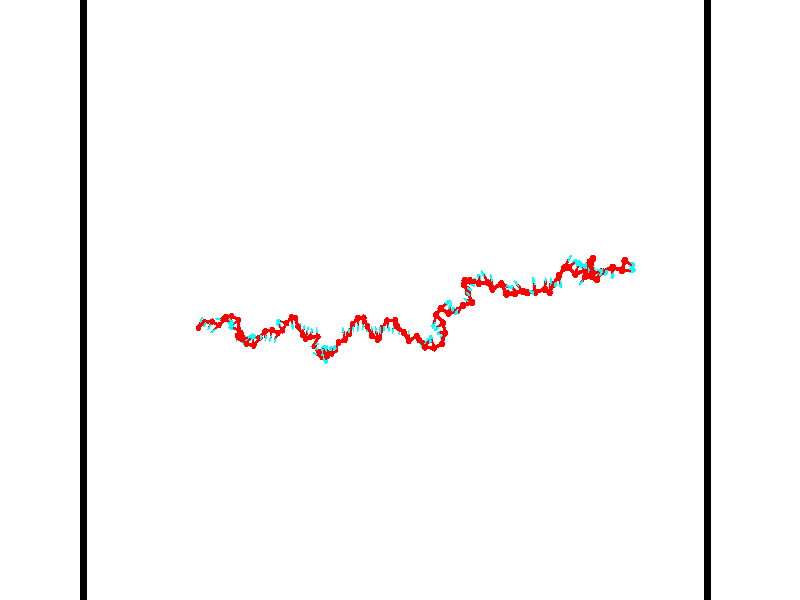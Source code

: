 // switches for output
#declare DRAW_BASES = 1; // possible values are 0, 1; only relevant for DNA ribbons
#declare DRAW_BASES_TYPE = 3; // possible values are 1, 2, 3; only relevant for DNA ribbons
#declare DRAW_FOG = 0; // set to 1 to enable fog

#include "colors.inc"

#include "transforms.inc"
background { rgb <1, 1, 1>}

#default {
   normal{
       ripples 0.25
       frequency 0.20
       turbulence 0.2
       lambda 5
   }
	finish {
		phong 0.1
		phong_size 40.
	}
}

// original window dimensions: 1024x640


// camera settings

camera {
	sky <-0, 1, 0>
	up <-0, 1, 0>
	right 1.6 * <0.99995, 0, 0.00999983>
	location <54.4867, 55, 106.329>
	look_at <55, 55, 55.0001>
	direction <0.513302, 0, -51.3289>
	angle 67.0682
}


# declare cpy_camera_pos = <54.4867, 55, 106.329>;
# if (DRAW_FOG = 1)
fog {
	fog_type 2
	up vnormalize(cpy_camera_pos)
	color rgbt<1,1,1,0.3>
	distance 1e-5
	fog_alt 3e-3
	fog_offset 88
}
# end


// LIGHTS

# declare lum = 6;
global_settings {
	ambient_light rgb lum * <0.05, 0.05, 0.05>
	max_trace_level 15
}# declare cpy_direct_light_amount = 0.25;
light_source
{	1000 * <-0.98995, -1, 1.00995>,
	rgb lum * cpy_direct_light_amount
	parallel
}

light_source
{	1000 * <0.98995, 1, -1.00995>,
	rgb lum * cpy_direct_light_amount
	parallel
}

// strand 0

// nucleotide -1

// particle -1
sphere {
	<36.219898, 52.842670, 49.689819> 0.250000
	pigment { color rgbt <1,0,0,0> }
	no_shadow
}
cylinder {
	<36.394196, 53.185867, 49.798615>,  <36.498775, 53.391785, 49.863892>, 0.100000
	pigment { color rgbt <1,0,0,0> }
	no_shadow
}
cylinder {
	<36.394196, 53.185867, 49.798615>,  <36.219898, 52.842670, 49.689819>, 0.100000
	pigment { color rgbt <1,0,0,0> }
	no_shadow
}

// particle -1
sphere {
	<36.394196, 53.185867, 49.798615> 0.100000
	pigment { color rgbt <1,0,0,0> }
	no_shadow
}
sphere {
	0, 1
	scale<0.080000,0.200000,0.300000>
	matrix <0.899868, -0.408859, -0.151897,
		-0.019121, 0.310943, -0.950236,
		0.435744, 0.857991, 0.271989,
		36.524918, 53.443264, 49.880211>
	pigment { color rgbt <0,1,1,0> }
	no_shadow
}
cylinder {
	<36.564190, 53.244980, 49.085449>,  <36.219898, 52.842670, 49.689819>, 0.130000
	pigment { color rgbt <1,0,0,0> }
	no_shadow
}

// nucleotide -1

// particle -1
sphere {
	<36.564190, 53.244980, 49.085449> 0.250000
	pigment { color rgbt <1,0,0,0> }
	no_shadow
}
cylinder {
	<36.707470, 53.152870, 49.447372>,  <36.793438, 53.097607, 49.664524>, 0.100000
	pigment { color rgbt <1,0,0,0> }
	no_shadow
}
cylinder {
	<36.707470, 53.152870, 49.447372>,  <36.564190, 53.244980, 49.085449>, 0.100000
	pigment { color rgbt <1,0,0,0> }
	no_shadow
}

// particle -1
sphere {
	<36.707470, 53.152870, 49.447372> 0.100000
	pigment { color rgbt <1,0,0,0> }
	no_shadow
}
sphere {
	0, 1
	scale<0.080000,0.200000,0.300000>
	matrix <0.638152, -0.647012, -0.417298,
		0.681511, 0.726877, -0.084808,
		0.358196, -0.230272, 0.904804,
		36.814930, 53.083790, 49.718815>
	pigment { color rgbt <0,1,1,0> }
	no_shadow
}
cylinder {
	<37.297710, 53.298180, 49.062294>,  <36.564190, 53.244980, 49.085449>, 0.130000
	pigment { color rgbt <1,0,0,0> }
	no_shadow
}

// nucleotide -1

// particle -1
sphere {
	<37.297710, 53.298180, 49.062294> 0.250000
	pigment { color rgbt <1,0,0,0> }
	no_shadow
}
cylinder {
	<37.226940, 53.053623, 49.370811>,  <37.184479, 52.906887, 49.555923>, 0.100000
	pigment { color rgbt <1,0,0,0> }
	no_shadow
}
cylinder {
	<37.226940, 53.053623, 49.370811>,  <37.297710, 53.298180, 49.062294>, 0.100000
	pigment { color rgbt <1,0,0,0> }
	no_shadow
}

// particle -1
sphere {
	<37.226940, 53.053623, 49.370811> 0.100000
	pigment { color rgbt <1,0,0,0> }
	no_shadow
}
sphere {
	0, 1
	scale<0.080000,0.200000,0.300000>
	matrix <0.746607, -0.593991, -0.299587,
		0.641308, 0.522851, 0.561561,
		-0.176923, -0.611394, 0.771295,
		37.173862, 52.870205, 49.602200>
	pigment { color rgbt <0,1,1,0> }
	no_shadow
}
cylinder {
	<37.921211, 53.011322, 49.022228>,  <37.297710, 53.298180, 49.062294>, 0.130000
	pigment { color rgbt <1,0,0,0> }
	no_shadow
}

// nucleotide -1

// particle -1
sphere {
	<37.921211, 53.011322, 49.022228> 0.250000
	pigment { color rgbt <1,0,0,0> }
	no_shadow
}
cylinder {
	<37.652958, 52.771107, 49.196404>,  <37.492004, 52.626980, 49.300911>, 0.100000
	pigment { color rgbt <1,0,0,0> }
	no_shadow
}
cylinder {
	<37.652958, 52.771107, 49.196404>,  <37.921211, 53.011322, 49.022228>, 0.100000
	pigment { color rgbt <1,0,0,0> }
	no_shadow
}

// particle -1
sphere {
	<37.652958, 52.771107, 49.196404> 0.100000
	pigment { color rgbt <1,0,0,0> }
	no_shadow
}
sphere {
	0, 1
	scale<0.080000,0.200000,0.300000>
	matrix <0.421494, -0.791543, -0.442496,
		0.610406, -0.113216, 0.783956,
		-0.670632, -0.600535, 0.435442,
		37.451767, 52.590946, 49.327038>
	pigment { color rgbt <0,1,1,0> }
	no_shadow
}
cylinder {
	<38.470798, 53.491451, 48.690411>,  <37.921211, 53.011322, 49.022228>, 0.130000
	pigment { color rgbt <1,0,0,0> }
	no_shadow
}

// nucleotide -1

// particle -1
sphere {
	<38.470798, 53.491451, 48.690411> 0.250000
	pigment { color rgbt <1,0,0,0> }
	no_shadow
}
cylinder {
	<38.073441, 53.504299, 48.734486>,  <37.835026, 53.512009, 48.760929>, 0.100000
	pigment { color rgbt <1,0,0,0> }
	no_shadow
}
cylinder {
	<38.073441, 53.504299, 48.734486>,  <38.470798, 53.491451, 48.690411>, 0.100000
	pigment { color rgbt <1,0,0,0> }
	no_shadow
}

// particle -1
sphere {
	<38.073441, 53.504299, 48.734486> 0.100000
	pigment { color rgbt <1,0,0,0> }
	no_shadow
}
sphere {
	0, 1
	scale<0.080000,0.200000,0.300000>
	matrix <0.059930, 0.963938, 0.259290,
		-0.097881, 0.264180, -0.959494,
		-0.993392, 0.032123, 0.110184,
		37.775421, 53.513935, 48.767540>
	pigment { color rgbt <0,1,1,0> }
	no_shadow
}
cylinder {
	<38.058308, 53.440422, 48.141827>,  <38.470798, 53.491451, 48.690411>, 0.130000
	pigment { color rgbt <1,0,0,0> }
	no_shadow
}

// nucleotide -1

// particle -1
sphere {
	<38.058308, 53.440422, 48.141827> 0.250000
	pigment { color rgbt <1,0,0,0> }
	no_shadow
}
cylinder {
	<38.426006, 53.327164, 48.032421>,  <38.646626, 53.259209, 47.966778>, 0.100000
	pigment { color rgbt <1,0,0,0> }
	no_shadow
}
cylinder {
	<38.426006, 53.327164, 48.032421>,  <38.058308, 53.440422, 48.141827>, 0.100000
	pigment { color rgbt <1,0,0,0> }
	no_shadow
}

// particle -1
sphere {
	<38.426006, 53.327164, 48.032421> 0.100000
	pigment { color rgbt <1,0,0,0> }
	no_shadow
}
sphere {
	0, 1
	scale<0.080000,0.200000,0.300000>
	matrix <-0.333070, -0.188998, -0.923766,
		0.209867, 0.940271, -0.268043,
		0.919250, -0.283146, -0.273512,
		38.701782, 53.242222, 47.950367>
	pigment { color rgbt <0,1,1,0> }
	no_shadow
}
cylinder {
	<38.120865, 53.643581, 47.463726>,  <38.058308, 53.440422, 48.141827>, 0.130000
	pigment { color rgbt <1,0,0,0> }
	no_shadow
}

// nucleotide -1

// particle -1
sphere {
	<38.120865, 53.643581, 47.463726> 0.250000
	pigment { color rgbt <1,0,0,0> }
	no_shadow
}
cylinder {
	<38.420849, 53.383377, 47.511711>,  <38.600838, 53.227253, 47.540504>, 0.100000
	pigment { color rgbt <1,0,0,0> }
	no_shadow
}
cylinder {
	<38.420849, 53.383377, 47.511711>,  <38.120865, 53.643581, 47.463726>, 0.100000
	pigment { color rgbt <1,0,0,0> }
	no_shadow
}

// particle -1
sphere {
	<38.420849, 53.383377, 47.511711> 0.100000
	pigment { color rgbt <1,0,0,0> }
	no_shadow
}
sphere {
	0, 1
	scale<0.080000,0.200000,0.300000>
	matrix <-0.231763, -0.428268, -0.873426,
		0.619552, 0.627231, -0.471949,
		0.749961, -0.650513, 0.119966,
		38.645836, 53.188225, 47.547703>
	pigment { color rgbt <0,1,1,0> }
	no_shadow
}
cylinder {
	<38.554245, 53.688702, 46.882694>,  <38.120865, 53.643581, 47.463726>, 0.130000
	pigment { color rgbt <1,0,0,0> }
	no_shadow
}

// nucleotide -1

// particle -1
sphere {
	<38.554245, 53.688702, 46.882694> 0.250000
	pigment { color rgbt <1,0,0,0> }
	no_shadow
}
cylinder {
	<38.550117, 53.333420, 47.066429>,  <38.547642, 53.120251, 47.176670>, 0.100000
	pigment { color rgbt <1,0,0,0> }
	no_shadow
}
cylinder {
	<38.550117, 53.333420, 47.066429>,  <38.554245, 53.688702, 46.882694>, 0.100000
	pigment { color rgbt <1,0,0,0> }
	no_shadow
}

// particle -1
sphere {
	<38.550117, 53.333420, 47.066429> 0.100000
	pigment { color rgbt <1,0,0,0> }
	no_shadow
}
sphere {
	0, 1
	scale<0.080000,0.200000,0.300000>
	matrix <-0.085933, -0.456874, -0.885371,
		0.996248, -0.048610, -0.071610,
		-0.010321, -0.888203, 0.459336,
		38.547020, 53.066959, 47.204231>
	pigment { color rgbt <0,1,1,0> }
	no_shadow
}
cylinder {
	<39.143265, 53.381760, 46.607132>,  <38.554245, 53.688702, 46.882694>, 0.130000
	pigment { color rgbt <1,0,0,0> }
	no_shadow
}

// nucleotide -1

// particle -1
sphere {
	<39.143265, 53.381760, 46.607132> 0.250000
	pigment { color rgbt <1,0,0,0> }
	no_shadow
}
cylinder {
	<38.852768, 53.130142, 46.718033>,  <38.678471, 52.979172, 46.784573>, 0.100000
	pigment { color rgbt <1,0,0,0> }
	no_shadow
}
cylinder {
	<38.852768, 53.130142, 46.718033>,  <39.143265, 53.381760, 46.607132>, 0.100000
	pigment { color rgbt <1,0,0,0> }
	no_shadow
}

// particle -1
sphere {
	<38.852768, 53.130142, 46.718033> 0.100000
	pigment { color rgbt <1,0,0,0> }
	no_shadow
}
sphere {
	0, 1
	scale<0.080000,0.200000,0.300000>
	matrix <-0.029543, -0.374381, -0.926804,
		0.686802, -0.681276, 0.253308,
		-0.726243, -0.629048, 0.277253,
		38.634895, 52.941429, 46.801208>
	pigment { color rgbt <0,1,1,0> }
	no_shadow
}
cylinder {
	<39.130001, 52.583725, 46.446842>,  <39.143265, 53.381760, 46.607132>, 0.130000
	pigment { color rgbt <1,0,0,0> }
	no_shadow
}

// nucleotide -1

// particle -1
sphere {
	<39.130001, 52.583725, 46.446842> 0.250000
	pigment { color rgbt <1,0,0,0> }
	no_shadow
}
cylinder {
	<38.740795, 52.653595, 46.507156>,  <38.507271, 52.695518, 46.543343>, 0.100000
	pigment { color rgbt <1,0,0,0> }
	no_shadow
}
cylinder {
	<38.740795, 52.653595, 46.507156>,  <39.130001, 52.583725, 46.446842>, 0.100000
	pigment { color rgbt <1,0,0,0> }
	no_shadow
}

// particle -1
sphere {
	<38.740795, 52.653595, 46.507156> 0.100000
	pigment { color rgbt <1,0,0,0> }
	no_shadow
}
sphere {
	0, 1
	scale<0.080000,0.200000,0.300000>
	matrix <-0.230134, -0.686750, -0.689502,
		-0.016890, -0.705594, 0.708415,
		-0.973012, 0.174676, 0.150782,
		38.448891, 52.705997, 46.552391>
	pigment { color rgbt <0,1,1,0> }
	no_shadow
}
cylinder {
	<39.133026, 52.091446, 47.050709>,  <39.130001, 52.583725, 46.446842>, 0.130000
	pigment { color rgbt <1,0,0,0> }
	no_shadow
}

// nucleotide -1

// particle -1
sphere {
	<39.133026, 52.091446, 47.050709> 0.250000
	pigment { color rgbt <1,0,0,0> }
	no_shadow
}
cylinder {
	<39.016499, 51.872849, 46.736645>,  <38.946583, 51.741692, 46.548206>, 0.100000
	pigment { color rgbt <1,0,0,0> }
	no_shadow
}
cylinder {
	<39.016499, 51.872849, 46.736645>,  <39.133026, 52.091446, 47.050709>, 0.100000
	pigment { color rgbt <1,0,0,0> }
	no_shadow
}

// particle -1
sphere {
	<39.016499, 51.872849, 46.736645> 0.100000
	pigment { color rgbt <1,0,0,0> }
	no_shadow
}
sphere {
	0, 1
	scale<0.080000,0.200000,0.300000>
	matrix <0.939801, -0.316748, -0.128234,
		-0.178619, -0.775251, 0.605872,
		-0.291322, -0.546495, -0.785159,
		38.929100, 51.708900, 46.501099>
	pigment { color rgbt <0,1,1,0> }
	no_shadow
}
cylinder {
	<39.410603, 51.973022, 47.690300>,  <39.133026, 52.091446, 47.050709>, 0.130000
	pigment { color rgbt <1,0,0,0> }
	no_shadow
}

// nucleotide -1

// particle -1
sphere {
	<39.410603, 51.973022, 47.690300> 0.250000
	pigment { color rgbt <1,0,0,0> }
	no_shadow
}
cylinder {
	<39.722183, 51.724270, 47.722530>,  <39.909130, 51.575016, 47.741867>, 0.100000
	pigment { color rgbt <1,0,0,0> }
	no_shadow
}
cylinder {
	<39.722183, 51.724270, 47.722530>,  <39.410603, 51.973022, 47.690300>, 0.100000
	pigment { color rgbt <1,0,0,0> }
	no_shadow
}

// particle -1
sphere {
	<39.722183, 51.724270, 47.722530> 0.100000
	pigment { color rgbt <1,0,0,0> }
	no_shadow
}
sphere {
	0, 1
	scale<0.080000,0.200000,0.300000>
	matrix <0.371246, 0.560884, 0.739991,
		-0.505381, -0.546505, 0.667774,
		0.778952, -0.621885, 0.080572,
		39.955868, 51.537704, 47.746700>
	pigment { color rgbt <0,1,1,0> }
	no_shadow
}
cylinder {
	<39.800922, 52.342178, 48.161018>,  <39.410603, 51.973022, 47.690300>, 0.130000
	pigment { color rgbt <1,0,0,0> }
	no_shadow
}

// nucleotide -1

// particle -1
sphere {
	<39.800922, 52.342178, 48.161018> 0.250000
	pigment { color rgbt <1,0,0,0> }
	no_shadow
}
cylinder {
	<40.043755, 52.049129, 48.037918>,  <40.189453, 51.873299, 47.964058>, 0.100000
	pigment { color rgbt <1,0,0,0> }
	no_shadow
}
cylinder {
	<40.043755, 52.049129, 48.037918>,  <39.800922, 52.342178, 48.161018>, 0.100000
	pigment { color rgbt <1,0,0,0> }
	no_shadow
}

// particle -1
sphere {
	<40.043755, 52.049129, 48.037918> 0.100000
	pigment { color rgbt <1,0,0,0> }
	no_shadow
}
sphere {
	0, 1
	scale<0.080000,0.200000,0.300000>
	matrix <0.719035, 0.341583, 0.605236,
		-0.338287, -0.588714, 0.734151,
		0.607084, -0.732624, -0.307752,
		40.225880, 51.829342, 47.945591>
	pigment { color rgbt <0,1,1,0> }
	no_shadow
}
cylinder {
	<39.981140, 51.908978, 48.672932>,  <39.800922, 52.342178, 48.161018>, 0.130000
	pigment { color rgbt <1,0,0,0> }
	no_shadow
}

// nucleotide -1

// particle -1
sphere {
	<39.981140, 51.908978, 48.672932> 0.250000
	pigment { color rgbt <1,0,0,0> }
	no_shadow
}
cylinder {
	<40.271942, 51.930153, 48.399094>,  <40.446423, 51.942860, 48.234791>, 0.100000
	pigment { color rgbt <1,0,0,0> }
	no_shadow
}
cylinder {
	<40.271942, 51.930153, 48.399094>,  <39.981140, 51.908978, 48.672932>, 0.100000
	pigment { color rgbt <1,0,0,0> }
	no_shadow
}

// particle -1
sphere {
	<40.271942, 51.930153, 48.399094> 0.100000
	pigment { color rgbt <1,0,0,0> }
	no_shadow
}
sphere {
	0, 1
	scale<0.080000,0.200000,0.300000>
	matrix <0.611449, 0.403708, 0.680551,
		0.312405, -0.913355, 0.261124,
		0.727003, 0.052944, -0.684591,
		40.490044, 51.946037, 48.193718>
	pigment { color rgbt <0,1,1,0> }
	no_shadow
}
cylinder {
	<40.495190, 51.529842, 48.941341>,  <39.981140, 51.908978, 48.672932>, 0.130000
	pigment { color rgbt <1,0,0,0> }
	no_shadow
}

// nucleotide -1

// particle -1
sphere {
	<40.495190, 51.529842, 48.941341> 0.250000
	pigment { color rgbt <1,0,0,0> }
	no_shadow
}
cylinder {
	<40.663124, 51.801498, 48.700508>,  <40.763885, 51.964493, 48.556007>, 0.100000
	pigment { color rgbt <1,0,0,0> }
	no_shadow
}
cylinder {
	<40.663124, 51.801498, 48.700508>,  <40.495190, 51.529842, 48.941341>, 0.100000
	pigment { color rgbt <1,0,0,0> }
	no_shadow
}

// particle -1
sphere {
	<40.663124, 51.801498, 48.700508> 0.100000
	pigment { color rgbt <1,0,0,0> }
	no_shadow
}
sphere {
	0, 1
	scale<0.080000,0.200000,0.300000>
	matrix <0.568411, 0.320426, 0.757784,
		0.707566, -0.660376, -0.251505,
		0.419834, 0.679140, -0.602087,
		40.789074, 52.005241, 48.519882>
	pigment { color rgbt <0,1,1,0> }
	no_shadow
}
cylinder {
	<41.129230, 51.367783, 48.663483>,  <40.495190, 51.529842, 48.941341>, 0.130000
	pigment { color rgbt <1,0,0,0> }
	no_shadow
}

// nucleotide -1

// particle -1
sphere {
	<41.129230, 51.367783, 48.663483> 0.250000
	pigment { color rgbt <1,0,0,0> }
	no_shadow
}
cylinder {
	<41.084869, 51.760502, 48.725147>,  <41.058250, 51.996136, 48.762146>, 0.100000
	pigment { color rgbt <1,0,0,0> }
	no_shadow
}
cylinder {
	<41.084869, 51.760502, 48.725147>,  <41.129230, 51.367783, 48.663483>, 0.100000
	pigment { color rgbt <1,0,0,0> }
	no_shadow
}

// particle -1
sphere {
	<41.084869, 51.760502, 48.725147> 0.100000
	pigment { color rgbt <1,0,0,0> }
	no_shadow
}
sphere {
	0, 1
	scale<0.080000,0.200000,0.300000>
	matrix <0.680983, -0.037904, 0.731317,
		0.723852, 0.186086, -0.664387,
		-0.110905, 0.981802, 0.154158,
		41.051598, 52.055042, 48.771393>
	pigment { color rgbt <0,1,1,0> }
	no_shadow
}
cylinder {
	<41.671600, 51.977848, 48.512909>,  <41.129230, 51.367783, 48.663483>, 0.130000
	pigment { color rgbt <1,0,0,0> }
	no_shadow
}

// nucleotide -1

// particle -1
sphere {
	<41.671600, 51.977848, 48.512909> 0.250000
	pigment { color rgbt <1,0,0,0> }
	no_shadow
}
cylinder {
	<41.444439, 52.038143, 48.836578>,  <41.308144, 52.074322, 49.030781>, 0.100000
	pigment { color rgbt <1,0,0,0> }
	no_shadow
}
cylinder {
	<41.444439, 52.038143, 48.836578>,  <41.671600, 51.977848, 48.512909>, 0.100000
	pigment { color rgbt <1,0,0,0> }
	no_shadow
}

// particle -1
sphere {
	<41.444439, 52.038143, 48.836578> 0.100000
	pigment { color rgbt <1,0,0,0> }
	no_shadow
}
sphere {
	0, 1
	scale<0.080000,0.200000,0.300000>
	matrix <0.777242, -0.225335, 0.587468,
		0.270891, 0.962549, 0.010806,
		-0.567902, 0.150741, 0.809176,
		41.274067, 52.083366, 49.079330>
	pigment { color rgbt <0,1,1,0> }
	no_shadow
}
cylinder {
	<41.734962, 52.009323, 49.167805>,  <41.671600, 51.977848, 48.512909>, 0.130000
	pigment { color rgbt <1,0,0,0> }
	no_shadow
}

// nucleotide -1

// particle -1
sphere {
	<41.734962, 52.009323, 49.167805> 0.250000
	pigment { color rgbt <1,0,0,0> }
	no_shadow
}
cylinder {
	<41.924099, 52.066223, 49.515640>,  <42.037582, 52.100365, 49.724342>, 0.100000
	pigment { color rgbt <1,0,0,0> }
	no_shadow
}
cylinder {
	<41.924099, 52.066223, 49.515640>,  <41.734962, 52.009323, 49.167805>, 0.100000
	pigment { color rgbt <1,0,0,0> }
	no_shadow
}

// particle -1
sphere {
	<41.924099, 52.066223, 49.515640> 0.100000
	pigment { color rgbt <1,0,0,0> }
	no_shadow
}
sphere {
	0, 1
	scale<0.080000,0.200000,0.300000>
	matrix <0.880884, -0.052201, -0.470444,
		-0.021528, 0.988453, -0.149991,
		0.472841, 0.142252, 0.869589,
		42.065952, 52.108898, 49.776516>
	pigment { color rgbt <0,1,1,0> }
	no_shadow
}
cylinder {
	<42.314449, 52.541882, 49.174667>,  <41.734962, 52.009323, 49.167805>, 0.130000
	pigment { color rgbt <1,0,0,0> }
	no_shadow
}

// nucleotide -1

// particle -1
sphere {
	<42.314449, 52.541882, 49.174667> 0.250000
	pigment { color rgbt <1,0,0,0> }
	no_shadow
}
cylinder {
	<42.396378, 52.260742, 49.447151>,  <42.445534, 52.092056, 49.610641>, 0.100000
	pigment { color rgbt <1,0,0,0> }
	no_shadow
}
cylinder {
	<42.396378, 52.260742, 49.447151>,  <42.314449, 52.541882, 49.174667>, 0.100000
	pigment { color rgbt <1,0,0,0> }
	no_shadow
}

// particle -1
sphere {
	<42.396378, 52.260742, 49.447151> 0.100000
	pigment { color rgbt <1,0,0,0> }
	no_shadow
}
sphere {
	0, 1
	scale<0.080000,0.200000,0.300000>
	matrix <0.907982, -0.123472, -0.400404,
		0.365535, 0.700538, 0.612888,
		0.204823, -0.702853, 0.681209,
		42.457825, 52.049885, 49.651512>
	pigment { color rgbt <0,1,1,0> }
	no_shadow
}
cylinder {
	<42.993160, 52.645985, 49.278488>,  <42.314449, 52.541882, 49.174667>, 0.130000
	pigment { color rgbt <1,0,0,0> }
	no_shadow
}

// nucleotide -1

// particle -1
sphere {
	<42.993160, 52.645985, 49.278488> 0.250000
	pigment { color rgbt <1,0,0,0> }
	no_shadow
}
cylinder {
	<42.926662, 52.275726, 49.414455>,  <42.886765, 52.053570, 49.496037>, 0.100000
	pigment { color rgbt <1,0,0,0> }
	no_shadow
}
cylinder {
	<42.926662, 52.275726, 49.414455>,  <42.993160, 52.645985, 49.278488>, 0.100000
	pigment { color rgbt <1,0,0,0> }
	no_shadow
}

// particle -1
sphere {
	<42.926662, 52.275726, 49.414455> 0.100000
	pigment { color rgbt <1,0,0,0> }
	no_shadow
}
sphere {
	0, 1
	scale<0.080000,0.200000,0.300000>
	matrix <0.883901, -0.292693, -0.364760,
		0.437129, 0.239814, 0.866838,
		-0.166243, -0.925646, 0.339916,
		42.876789, 51.998032, 49.516430>
	pigment { color rgbt <0,1,1,0> }
	no_shadow
}
cylinder {
	<43.621510, 52.418652, 49.671638>,  <42.993160, 52.645985, 49.278488>, 0.130000
	pigment { color rgbt <1,0,0,0> }
	no_shadow
}

// nucleotide -1

// particle -1
sphere {
	<43.621510, 52.418652, 49.671638> 0.250000
	pigment { color rgbt <1,0,0,0> }
	no_shadow
}
cylinder {
	<43.436802, 52.123600, 49.474594>,  <43.325977, 51.946568, 49.356365>, 0.100000
	pigment { color rgbt <1,0,0,0> }
	no_shadow
}
cylinder {
	<43.436802, 52.123600, 49.474594>,  <43.621510, 52.418652, 49.671638>, 0.100000
	pigment { color rgbt <1,0,0,0> }
	no_shadow
}

// particle -1
sphere {
	<43.436802, 52.123600, 49.474594> 0.100000
	pigment { color rgbt <1,0,0,0> }
	no_shadow
}
sphere {
	0, 1
	scale<0.080000,0.200000,0.300000>
	matrix <0.852767, -0.216388, -0.475357,
		0.244043, -0.639590, 0.728950,
		-0.461770, -0.737632, -0.492613,
		43.298271, 51.902309, 49.326809>
	pigment { color rgbt <0,1,1,0> }
	no_shadow
}
cylinder {
	<44.146969, 52.649197, 50.245522>,  <43.621510, 52.418652, 49.671638>, 0.130000
	pigment { color rgbt <1,0,0,0> }
	no_shadow
}

// nucleotide -1

// particle -1
sphere {
	<44.146969, 52.649197, 50.245522> 0.250000
	pigment { color rgbt <1,0,0,0> }
	no_shadow
}
cylinder {
	<43.900471, 52.884464, 50.036026>,  <43.752571, 53.025623, 49.910328>, 0.100000
	pigment { color rgbt <1,0,0,0> }
	no_shadow
}
cylinder {
	<43.900471, 52.884464, 50.036026>,  <44.146969, 52.649197, 50.245522>, 0.100000
	pigment { color rgbt <1,0,0,0> }
	no_shadow
}

// particle -1
sphere {
	<43.900471, 52.884464, 50.036026> 0.100000
	pigment { color rgbt <1,0,0,0> }
	no_shadow
}
sphere {
	0, 1
	scale<0.080000,0.200000,0.300000>
	matrix <0.315299, 0.793651, 0.520294,
		0.721686, 0.155493, -0.674531,
		-0.616244, 0.588167, -0.523740,
		43.715599, 53.060913, 49.878902>
	pigment { color rgbt <0,1,1,0> }
	no_shadow
}
cylinder {
	<44.497677, 53.200752, 50.018211>,  <44.146969, 52.649197, 50.245522>, 0.130000
	pigment { color rgbt <1,0,0,0> }
	no_shadow
}

// nucleotide -1

// particle -1
sphere {
	<44.497677, 53.200752, 50.018211> 0.250000
	pigment { color rgbt <1,0,0,0> }
	no_shadow
}
cylinder {
	<44.107117, 53.285587, 50.034485>,  <43.872780, 53.336487, 50.044250>, 0.100000
	pigment { color rgbt <1,0,0,0> }
	no_shadow
}
cylinder {
	<44.107117, 53.285587, 50.034485>,  <44.497677, 53.200752, 50.018211>, 0.100000
	pigment { color rgbt <1,0,0,0> }
	no_shadow
}

// particle -1
sphere {
	<44.107117, 53.285587, 50.034485> 0.100000
	pigment { color rgbt <1,0,0,0> }
	no_shadow
}
sphere {
	0, 1
	scale<0.080000,0.200000,0.300000>
	matrix <0.179509, 0.692363, 0.698863,
		0.120053, 0.689675, -0.714097,
		-0.976403, 0.212088, 0.040683,
		43.814198, 53.349213, 50.046688>
	pigment { color rgbt <0,1,1,0> }
	no_shadow
}
cylinder {
	<44.974308, 53.676197, 50.227806>,  <44.497677, 53.200752, 50.018211>, 0.130000
	pigment { color rgbt <1,0,0,0> }
	no_shadow
}

// nucleotide -1

// particle -1
sphere {
	<44.974308, 53.676197, 50.227806> 0.250000
	pigment { color rgbt <1,0,0,0> }
	no_shadow
}
cylinder {
	<45.033440, 53.280720, 50.237854>,  <45.068916, 53.043434, 50.243881>, 0.100000
	pigment { color rgbt <1,0,0,0> }
	no_shadow
}
cylinder {
	<45.033440, 53.280720, 50.237854>,  <44.974308, 53.676197, 50.227806>, 0.100000
	pigment { color rgbt <1,0,0,0> }
	no_shadow
}

// particle -1
sphere {
	<45.033440, 53.280720, 50.237854> 0.100000
	pigment { color rgbt <1,0,0,0> }
	no_shadow
}
sphere {
	0, 1
	scale<0.080000,0.200000,0.300000>
	matrix <0.974894, 0.149944, 0.164615,
		-0.166520, 0.000153, 0.986038,
		0.147826, -0.988694, 0.025117,
		45.077785, 52.984112, 50.245388>
	pigment { color rgbt <0,1,1,0> }
	no_shadow
}
cylinder {
	<45.454369, 53.602676, 50.834148>,  <44.974308, 53.676197, 50.227806>, 0.130000
	pigment { color rgbt <1,0,0,0> }
	no_shadow
}

// nucleotide -1

// particle -1
sphere {
	<45.454369, 53.602676, 50.834148> 0.250000
	pigment { color rgbt <1,0,0,0> }
	no_shadow
}
cylinder {
	<45.459152, 53.296505, 50.576782>,  <45.462021, 53.112804, 50.422363>, 0.100000
	pigment { color rgbt <1,0,0,0> }
	no_shadow
}
cylinder {
	<45.459152, 53.296505, 50.576782>,  <45.454369, 53.602676, 50.834148>, 0.100000
	pigment { color rgbt <1,0,0,0> }
	no_shadow
}

// particle -1
sphere {
	<45.459152, 53.296505, 50.576782> 0.100000
	pigment { color rgbt <1,0,0,0> }
	no_shadow
}
sphere {
	0, 1
	scale<0.080000,0.200000,0.300000>
	matrix <0.997819, -0.032637, 0.057370,
		-0.064911, -0.642696, 0.763366,
		0.011957, -0.765426, -0.643413,
		45.462738, 53.066875, 50.383759>
	pigment { color rgbt <0,1,1,0> }
	no_shadow
}
cylinder {
	<45.720852, 52.987659, 51.157490>,  <45.454369, 53.602676, 50.834148>, 0.130000
	pigment { color rgbt <1,0,0,0> }
	no_shadow
}

// nucleotide -1

// particle -1
sphere {
	<45.720852, 52.987659, 51.157490> 0.250000
	pigment { color rgbt <1,0,0,0> }
	no_shadow
}
cylinder {
	<45.770962, 53.006359, 50.761082>,  <45.801025, 53.017578, 50.523235>, 0.100000
	pigment { color rgbt <1,0,0,0> }
	no_shadow
}
cylinder {
	<45.770962, 53.006359, 50.761082>,  <45.720852, 52.987659, 51.157490>, 0.100000
	pigment { color rgbt <1,0,0,0> }
	no_shadow
}

// particle -1
sphere {
	<45.770962, 53.006359, 50.761082> 0.100000
	pigment { color rgbt <1,0,0,0> }
	no_shadow
}
sphere {
	0, 1
	scale<0.080000,0.200000,0.300000>
	matrix <0.991147, -0.050182, 0.122919,
		-0.043985, -0.997645, -0.052620,
		0.125270, 0.046748, -0.991021,
		45.808544, 53.020382, 50.463776>
	pigment { color rgbt <0,1,1,0> }
	no_shadow
}
cylinder {
	<46.098866, 52.371132, 50.944672>,  <45.720852, 52.987659, 51.157490>, 0.130000
	pigment { color rgbt <1,0,0,0> }
	no_shadow
}

// nucleotide -1

// particle -1
sphere {
	<46.098866, 52.371132, 50.944672> 0.250000
	pigment { color rgbt <1,0,0,0> }
	no_shadow
}
cylinder {
	<46.129906, 52.630028, 50.641342>,  <46.148529, 52.785366, 50.459343>, 0.100000
	pigment { color rgbt <1,0,0,0> }
	no_shadow
}
cylinder {
	<46.129906, 52.630028, 50.641342>,  <46.098866, 52.371132, 50.944672>, 0.100000
	pigment { color rgbt <1,0,0,0> }
	no_shadow
}

// particle -1
sphere {
	<46.129906, 52.630028, 50.641342> 0.100000
	pigment { color rgbt <1,0,0,0> }
	no_shadow
}
sphere {
	0, 1
	scale<0.080000,0.200000,0.300000>
	matrix <0.958445, -0.257866, -0.122015,
		-0.274520, -0.717345, -0.640356,
		0.077599, 0.647241, -0.758325,
		46.153187, 52.824200, 50.413845>
	pigment { color rgbt <0,1,1,0> }
	no_shadow
}
cylinder {
	<46.286907, 51.997524, 50.234245>,  <46.098866, 52.371132, 50.944672>, 0.130000
	pigment { color rgbt <1,0,0,0> }
	no_shadow
}

// nucleotide -1

// particle -1
sphere {
	<46.286907, 51.997524, 50.234245> 0.250000
	pigment { color rgbt <1,0,0,0> }
	no_shadow
}
cylinder {
	<46.389362, 52.384014, 50.245613>,  <46.450836, 52.615906, 50.252434>, 0.100000
	pigment { color rgbt <1,0,0,0> }
	no_shadow
}
cylinder {
	<46.389362, 52.384014, 50.245613>,  <46.286907, 51.997524, 50.234245>, 0.100000
	pigment { color rgbt <1,0,0,0> }
	no_shadow
}

// particle -1
sphere {
	<46.389362, 52.384014, 50.245613> 0.100000
	pigment { color rgbt <1,0,0,0> }
	no_shadow
}
sphere {
	0, 1
	scale<0.080000,0.200000,0.300000>
	matrix <0.926564, -0.237039, -0.292046,
		-0.275445, 0.101138, -0.955982,
		0.256142, 0.966221, 0.028420,
		46.466206, 52.673882, 50.254139>
	pigment { color rgbt <0,1,1,0> }
	no_shadow
}
cylinder {
	<46.674709, 52.105404, 49.664783>,  <46.286907, 51.997524, 50.234245>, 0.130000
	pigment { color rgbt <1,0,0,0> }
	no_shadow
}

// nucleotide -1

// particle -1
sphere {
	<46.674709, 52.105404, 49.664783> 0.250000
	pigment { color rgbt <1,0,0,0> }
	no_shadow
}
cylinder {
	<46.767696, 52.379868, 49.940506>,  <46.823490, 52.544544, 50.105942>, 0.100000
	pigment { color rgbt <1,0,0,0> }
	no_shadow
}
cylinder {
	<46.767696, 52.379868, 49.940506>,  <46.674709, 52.105404, 49.664783>, 0.100000
	pigment { color rgbt <1,0,0,0> }
	no_shadow
}

// particle -1
sphere {
	<46.767696, 52.379868, 49.940506> 0.100000
	pigment { color rgbt <1,0,0,0> }
	no_shadow
}
sphere {
	0, 1
	scale<0.080000,0.200000,0.300000>
	matrix <0.969531, -0.107198, -0.220271,
		-0.077248, 0.719512, -0.690170,
		0.232472, 0.686157, 0.689308,
		46.837437, 52.585716, 50.147297>
	pigment { color rgbt <0,1,1,0> }
	no_shadow
}
cylinder {
	<47.358517, 52.130096, 49.643951>,  <46.674709, 52.105404, 49.664783>, 0.130000
	pigment { color rgbt <1,0,0,0> }
	no_shadow
}

// nucleotide -1

// particle -1
sphere {
	<47.358517, 52.130096, 49.643951> 0.250000
	pigment { color rgbt <1,0,0,0> }
	no_shadow
}
cylinder {
	<47.315605, 52.437870, 49.895813>,  <47.289860, 52.622532, 50.046932>, 0.100000
	pigment { color rgbt <1,0,0,0> }
	no_shadow
}
cylinder {
	<47.315605, 52.437870, 49.895813>,  <47.358517, 52.130096, 49.643951>, 0.100000
	pigment { color rgbt <1,0,0,0> }
	no_shadow
}

// particle -1
sphere {
	<47.315605, 52.437870, 49.895813> 0.100000
	pigment { color rgbt <1,0,0,0> }
	no_shadow
}
sphere {
	0, 1
	scale<0.080000,0.200000,0.300000>
	matrix <0.987776, 0.154522, -0.020532,
		-0.113094, 0.619759, -0.776601,
		-0.107276, 0.769430, 0.629658,
		47.283421, 52.668697, 50.084709>
	pigment { color rgbt <0,1,1,0> }
	no_shadow
}
cylinder {
	<47.035900, 51.413593, 49.885685>,  <47.358517, 52.130096, 49.643951>, 0.130000
	pigment { color rgbt <1,0,0,0> }
	no_shadow
}

// nucleotide -1

// particle -1
sphere {
	<47.035900, 51.413593, 49.885685> 0.250000
	pigment { color rgbt <1,0,0,0> }
	no_shadow
}
cylinder {
	<47.237637, 51.518532, 50.214760>,  <47.358681, 51.581497, 50.412205>, 0.100000
	pigment { color rgbt <1,0,0,0> }
	no_shadow
}
cylinder {
	<47.237637, 51.518532, 50.214760>,  <47.035900, 51.413593, 49.885685>, 0.100000
	pigment { color rgbt <1,0,0,0> }
	no_shadow
}

// particle -1
sphere {
	<47.237637, 51.518532, 50.214760> 0.100000
	pigment { color rgbt <1,0,0,0> }
	no_shadow
}
sphere {
	0, 1
	scale<0.080000,0.200000,0.300000>
	matrix <0.069849, -0.962003, 0.263955,
		0.860673, -0.075660, -0.503506,
		0.504344, 0.262349, 0.822684,
		47.388939, 51.597237, 50.461567>
	pigment { color rgbt <0,1,1,0> }
	no_shadow
}
cylinder {
	<47.495895, 50.874092, 50.019531>,  <47.035900, 51.413593, 49.885685>, 0.130000
	pigment { color rgbt <1,0,0,0> }
	no_shadow
}

// nucleotide -1

// particle -1
sphere {
	<47.495895, 50.874092, 50.019531> 0.250000
	pigment { color rgbt <1,0,0,0> }
	no_shadow
}
cylinder {
	<47.447582, 51.065281, 50.367546>,  <47.418594, 51.179993, 50.576355>, 0.100000
	pigment { color rgbt <1,0,0,0> }
	no_shadow
}
cylinder {
	<47.447582, 51.065281, 50.367546>,  <47.495895, 50.874092, 50.019531>, 0.100000
	pigment { color rgbt <1,0,0,0> }
	no_shadow
}

// particle -1
sphere {
	<47.447582, 51.065281, 50.367546> 0.100000
	pigment { color rgbt <1,0,0,0> }
	no_shadow
}
sphere {
	0, 1
	scale<0.080000,0.200000,0.300000>
	matrix <-0.312690, -0.850152, 0.423635,
		0.942145, -0.220883, 0.252140,
		-0.120783, 0.477967, 0.870034,
		47.411346, 51.208672, 50.628555>
	pigment { color rgbt <0,1,1,0> }
	no_shadow
}
cylinder {
	<47.853455, 50.605835, 50.569134>,  <47.495895, 50.874092, 50.019531>, 0.130000
	pigment { color rgbt <1,0,0,0> }
	no_shadow
}

// nucleotide -1

// particle -1
sphere {
	<47.853455, 50.605835, 50.569134> 0.250000
	pigment { color rgbt <1,0,0,0> }
	no_shadow
}
cylinder {
	<47.542080, 50.763405, 50.764629>,  <47.355255, 50.857948, 50.881927>, 0.100000
	pigment { color rgbt <1,0,0,0> }
	no_shadow
}
cylinder {
	<47.542080, 50.763405, 50.764629>,  <47.853455, 50.605835, 50.569134>, 0.100000
	pigment { color rgbt <1,0,0,0> }
	no_shadow
}

// particle -1
sphere {
	<47.542080, 50.763405, 50.764629> 0.100000
	pigment { color rgbt <1,0,0,0> }
	no_shadow
}
sphere {
	0, 1
	scale<0.080000,0.200000,0.300000>
	matrix <-0.239889, -0.906171, 0.348294,
		0.580083, 0.153880, 0.799890,
		-0.778432, 0.393924, 0.488740,
		47.308552, 50.881580, 50.911251>
	pigment { color rgbt <0,1,1,0> }
	no_shadow
}
cylinder {
	<47.710140, 51.019196, 51.235794>,  <47.853455, 50.605835, 50.569134>, 0.130000
	pigment { color rgbt <1,0,0,0> }
	no_shadow
}

// nucleotide -1

// particle -1
sphere {
	<47.710140, 51.019196, 51.235794> 0.250000
	pigment { color rgbt <1,0,0,0> }
	no_shadow
}
cylinder {
	<47.954384, 51.260212, 51.441357>,  <48.100929, 51.404823, 51.564693>, 0.100000
	pigment { color rgbt <1,0,0,0> }
	no_shadow
}
cylinder {
	<47.954384, 51.260212, 51.441357>,  <47.710140, 51.019196, 51.235794>, 0.100000
	pigment { color rgbt <1,0,0,0> }
	no_shadow
}

// particle -1
sphere {
	<47.954384, 51.260212, 51.441357> 0.100000
	pigment { color rgbt <1,0,0,0> }
	no_shadow
}
sphere {
	0, 1
	scale<0.080000,0.200000,0.300000>
	matrix <0.142467, -0.721915, 0.677157,
		0.779014, -0.340262, -0.526649,
		0.610606, 0.602545, 0.513906,
		48.137566, 51.440975, 51.595528>
	pigment { color rgbt <0,1,1,0> }
	no_shadow
}
cylinder {
	<48.415989, 50.715668, 51.367878>,  <47.710140, 51.019196, 51.235794>, 0.130000
	pigment { color rgbt <1,0,0,0> }
	no_shadow
}

// nucleotide -1

// particle -1
sphere {
	<48.415989, 50.715668, 51.367878> 0.250000
	pigment { color rgbt <1,0,0,0> }
	no_shadow
}
cylinder {
	<48.270447, 50.966465, 51.643410>,  <48.183121, 51.116943, 51.808731>, 0.100000
	pigment { color rgbt <1,0,0,0> }
	no_shadow
}
cylinder {
	<48.270447, 50.966465, 51.643410>,  <48.415989, 50.715668, 51.367878>, 0.100000
	pigment { color rgbt <1,0,0,0> }
	no_shadow
}

// particle -1
sphere {
	<48.270447, 50.966465, 51.643410> 0.100000
	pigment { color rgbt <1,0,0,0> }
	no_shadow
}
sphere {
	0, 1
	scale<0.080000,0.200000,0.300000>
	matrix <0.042356, -0.727620, 0.684672,
		0.930492, 0.278298, 0.238192,
		-0.363856, 0.626993, 0.688832,
		48.161289, 51.154564, 51.850060>
	pigment { color rgbt <0,1,1,0> }
	no_shadow
}
cylinder {
	<48.888336, 50.988365, 51.845734>,  <48.415989, 50.715668, 51.367878>, 0.130000
	pigment { color rgbt <1,0,0,0> }
	no_shadow
}

// nucleotide -1

// particle -1
sphere {
	<48.888336, 50.988365, 51.845734> 0.250000
	pigment { color rgbt <1,0,0,0> }
	no_shadow
}
cylinder {
	<48.528381, 50.957466, 52.017426>,  <48.312408, 50.938927, 52.120441>, 0.100000
	pigment { color rgbt <1,0,0,0> }
	no_shadow
}
cylinder {
	<48.528381, 50.957466, 52.017426>,  <48.888336, 50.988365, 51.845734>, 0.100000
	pigment { color rgbt <1,0,0,0> }
	no_shadow
}

// particle -1
sphere {
	<48.528381, 50.957466, 52.017426> 0.100000
	pigment { color rgbt <1,0,0,0> }
	no_shadow
}
sphere {
	0, 1
	scale<0.080000,0.200000,0.300000>
	matrix <0.376110, -0.635716, 0.674097,
		0.220797, 0.768048, 0.601125,
		-0.899883, -0.077251, 0.429234,
		48.258415, 50.934292, 52.146194>
	pigment { color rgbt <0,1,1,0> }
	no_shadow
}
cylinder {
	<48.953529, 51.118404, 52.557522>,  <48.888336, 50.988365, 51.845734>, 0.130000
	pigment { color rgbt <1,0,0,0> }
	no_shadow
}

// nucleotide -1

// particle -1
sphere {
	<48.953529, 51.118404, 52.557522> 0.250000
	pigment { color rgbt <1,0,0,0> }
	no_shadow
}
cylinder {
	<48.635948, 50.878082, 52.520294>,  <48.445400, 50.733887, 52.497959>, 0.100000
	pigment { color rgbt <1,0,0,0> }
	no_shadow
}
cylinder {
	<48.635948, 50.878082, 52.520294>,  <48.953529, 51.118404, 52.557522>, 0.100000
	pigment { color rgbt <1,0,0,0> }
	no_shadow
}

// particle -1
sphere {
	<48.635948, 50.878082, 52.520294> 0.100000
	pigment { color rgbt <1,0,0,0> }
	no_shadow
}
sphere {
	0, 1
	scale<0.080000,0.200000,0.300000>
	matrix <0.269908, -0.485484, 0.831538,
		-0.544776, 0.635087, 0.547617,
		-0.793958, -0.600808, -0.093066,
		48.397762, 50.697842, 52.492374>
	pigment { color rgbt <0,1,1,0> }
	no_shadow
}
cylinder {
	<48.478279, 51.186115, 53.133636>,  <48.953529, 51.118404, 52.557522>, 0.130000
	pigment { color rgbt <1,0,0,0> }
	no_shadow
}

// nucleotide -1

// particle -1
sphere {
	<48.478279, 51.186115, 53.133636> 0.250000
	pigment { color rgbt <1,0,0,0> }
	no_shadow
}
cylinder {
	<48.482624, 50.821293, 52.969666>,  <48.485229, 50.602402, 52.871281>, 0.100000
	pigment { color rgbt <1,0,0,0> }
	no_shadow
}
cylinder {
	<48.482624, 50.821293, 52.969666>,  <48.478279, 51.186115, 53.133636>, 0.100000
	pigment { color rgbt <1,0,0,0> }
	no_shadow
}

// particle -1
sphere {
	<48.482624, 50.821293, 52.969666> 0.100000
	pigment { color rgbt <1,0,0,0> }
	no_shadow
}
sphere {
	0, 1
	scale<0.080000,0.200000,0.300000>
	matrix <0.275962, -0.391299, 0.877912,
		-0.961107, -0.122658, 0.247443,
		0.010858, -0.912053, -0.409929,
		48.485882, 50.547676, 52.846687>
	pigment { color rgbt <0,1,1,0> }
	no_shadow
}
cylinder {
	<48.623959, 50.982132, 53.763920>,  <48.478279, 51.186115, 53.133636>, 0.130000
	pigment { color rgbt <1,0,0,0> }
	no_shadow
}

// nucleotide -1

// particle -1
sphere {
	<48.623959, 50.982132, 53.763920> 0.250000
	pigment { color rgbt <1,0,0,0> }
	no_shadow
}
cylinder {
	<48.667229, 51.294640, 54.009819>,  <48.693192, 51.482143, 54.157360>, 0.100000
	pigment { color rgbt <1,0,0,0> }
	no_shadow
}
cylinder {
	<48.667229, 51.294640, 54.009819>,  <48.623959, 50.982132, 53.763920>, 0.100000
	pigment { color rgbt <1,0,0,0> }
	no_shadow
}

// particle -1
sphere {
	<48.667229, 51.294640, 54.009819> 0.100000
	pigment { color rgbt <1,0,0,0> }
	no_shadow
}
sphere {
	0, 1
	scale<0.080000,0.200000,0.300000>
	matrix <0.862496, -0.381269, 0.332767,
		0.494365, 0.494221, -0.715086,
		0.108180, 0.781268, 0.614750,
		48.699684, 51.529018, 54.194244>
	pigment { color rgbt <0,1,1,0> }
	no_shadow
}
cylinder {
	<49.365097, 51.384319, 53.737061>,  <48.623959, 50.982132, 53.763920>, 0.130000
	pigment { color rgbt <1,0,0,0> }
	no_shadow
}

// nucleotide -1

// particle -1
sphere {
	<49.365097, 51.384319, 53.737061> 0.250000
	pigment { color rgbt <1,0,0,0> }
	no_shadow
}
cylinder {
	<49.189377, 51.455025, 54.089371>,  <49.083942, 51.497448, 54.300758>, 0.100000
	pigment { color rgbt <1,0,0,0> }
	no_shadow
}
cylinder {
	<49.189377, 51.455025, 54.089371>,  <49.365097, 51.384319, 53.737061>, 0.100000
	pigment { color rgbt <1,0,0,0> }
	no_shadow
}

// particle -1
sphere {
	<49.189377, 51.455025, 54.089371> 0.100000
	pigment { color rgbt <1,0,0,0> }
	no_shadow
}
sphere {
	0, 1
	scale<0.080000,0.200000,0.300000>
	matrix <0.865689, -0.178627, 0.467626,
		0.239987, 0.967910, -0.074547,
		-0.439304, 0.176759, 0.880777,
		49.057587, 51.508053, 54.353603>
	pigment { color rgbt <0,1,1,0> }
	no_shadow
}
cylinder {
	<49.695145, 51.925308, 54.022930>,  <49.365097, 51.384319, 53.737061>, 0.130000
	pigment { color rgbt <1,0,0,0> }
	no_shadow
}

// nucleotide -1

// particle -1
sphere {
	<49.695145, 51.925308, 54.022930> 0.250000
	pigment { color rgbt <1,0,0,0> }
	no_shadow
}
cylinder {
	<49.535252, 51.726452, 54.330971>,  <49.439316, 51.607140, 54.515797>, 0.100000
	pigment { color rgbt <1,0,0,0> }
	no_shadow
}
cylinder {
	<49.535252, 51.726452, 54.330971>,  <49.695145, 51.925308, 54.022930>, 0.100000
	pigment { color rgbt <1,0,0,0> }
	no_shadow
}

// particle -1
sphere {
	<49.535252, 51.726452, 54.330971> 0.100000
	pigment { color rgbt <1,0,0,0> }
	no_shadow
}
sphere {
	0, 1
	scale<0.080000,0.200000,0.300000>
	matrix <0.872468, 0.051281, 0.485972,
		-0.281088, 0.866153, 0.413241,
		-0.399735, -0.497141, 0.770106,
		49.415333, 51.577309, 54.562004>
	pigment { color rgbt <0,1,1,0> }
	no_shadow
}
cylinder {
	<50.269157, 52.139954, 54.425499>,  <49.695145, 51.925308, 54.022930>, 0.130000
	pigment { color rgbt <1,0,0,0> }
	no_shadow
}

// nucleotide -1

// particle -1
sphere {
	<50.269157, 52.139954, 54.425499> 0.250000
	pigment { color rgbt <1,0,0,0> }
	no_shadow
}
cylinder {
	<50.208900, 52.510220, 54.564327>,  <50.172749, 52.732380, 54.647625>, 0.100000
	pigment { color rgbt <1,0,0,0> }
	no_shadow
}
cylinder {
	<50.208900, 52.510220, 54.564327>,  <50.269157, 52.139954, 54.425499>, 0.100000
	pigment { color rgbt <1,0,0,0> }
	no_shadow
}

// particle -1
sphere {
	<50.208900, 52.510220, 54.564327> 0.100000
	pigment { color rgbt <1,0,0,0> }
	no_shadow
}
sphere {
	0, 1
	scale<0.080000,0.200000,0.300000>
	matrix <0.977867, 0.191087, -0.085220,
		-0.145205, 0.326550, -0.933960,
		-0.150639, 0.925662, 0.347069,
		50.163708, 52.787918, 54.668449>
	pigment { color rgbt <0,1,1,0> }
	no_shadow
}
cylinder {
	<50.606884, 52.582275, 53.967297>,  <50.269157, 52.139954, 54.425499>, 0.130000
	pigment { color rgbt <1,0,0,0> }
	no_shadow
}

// nucleotide -1

// particle -1
sphere {
	<50.606884, 52.582275, 53.967297> 0.250000
	pigment { color rgbt <1,0,0,0> }
	no_shadow
}
cylinder {
	<50.611588, 52.720917, 54.342472>,  <50.614410, 52.804104, 54.567577>, 0.100000
	pigment { color rgbt <1,0,0,0> }
	no_shadow
}
cylinder {
	<50.611588, 52.720917, 54.342472>,  <50.606884, 52.582275, 53.967297>, 0.100000
	pigment { color rgbt <1,0,0,0> }
	no_shadow
}

// particle -1
sphere {
	<50.611588, 52.720917, 54.342472> 0.100000
	pigment { color rgbt <1,0,0,0> }
	no_shadow
}
sphere {
	0, 1
	scale<0.080000,0.200000,0.300000>
	matrix <0.984383, 0.160754, -0.071749,
		-0.175646, 0.924133, -0.339302,
		0.011762, 0.346606, 0.937937,
		50.615116, 52.824898, 54.623852>
	pigment { color rgbt <0,1,1,0> }
	no_shadow
}
cylinder {
	<50.896488, 53.258499, 54.020084>,  <50.606884, 52.582275, 53.967297>, 0.130000
	pigment { color rgbt <1,0,0,0> }
	no_shadow
}

// nucleotide -1

// particle -1
sphere {
	<50.896488, 53.258499, 54.020084> 0.250000
	pigment { color rgbt <1,0,0,0> }
	no_shadow
}
cylinder {
	<50.963333, 53.058762, 54.360138>,  <51.003441, 52.938919, 54.564171>, 0.100000
	pigment { color rgbt <1,0,0,0> }
	no_shadow
}
cylinder {
	<50.963333, 53.058762, 54.360138>,  <50.896488, 53.258499, 54.020084>, 0.100000
	pigment { color rgbt <1,0,0,0> }
	no_shadow
}

// particle -1
sphere {
	<50.963333, 53.058762, 54.360138> 0.100000
	pigment { color rgbt <1,0,0,0> }
	no_shadow
}
sphere {
	0, 1
	scale<0.080000,0.200000,0.300000>
	matrix <0.983486, 0.145194, -0.108042,
		-0.069485, 0.854151, 0.515362,
		0.167112, -0.499344, 0.850135,
		51.013466, 52.908958, 54.615177>
	pigment { color rgbt <0,1,1,0> }
	no_shadow
}
cylinder {
	<51.388237, 53.697170, 54.569012>,  <50.896488, 53.258499, 54.020084>, 0.130000
	pigment { color rgbt <1,0,0,0> }
	no_shadow
}

// nucleotide -1

// particle -1
sphere {
	<51.388237, 53.697170, 54.569012> 0.250000
	pigment { color rgbt <1,0,0,0> }
	no_shadow
}
cylinder {
	<51.392483, 53.303734, 54.641060>,  <51.395031, 53.067673, 54.684288>, 0.100000
	pigment { color rgbt <1,0,0,0> }
	no_shadow
}
cylinder {
	<51.392483, 53.303734, 54.641060>,  <51.388237, 53.697170, 54.569012>, 0.100000
	pigment { color rgbt <1,0,0,0> }
	no_shadow
}

// particle -1
sphere {
	<51.392483, 53.303734, 54.641060> 0.100000
	pigment { color rgbt <1,0,0,0> }
	no_shadow
}
sphere {
	0, 1
	scale<0.080000,0.200000,0.300000>
	matrix <0.999620, 0.015025, 0.023130,
		-0.025457, 0.179804, 0.983373,
		0.010617, -0.983588, 0.180119,
		51.395668, 53.008659, 54.695095>
	pigment { color rgbt <0,1,1,0> }
	no_shadow
}
cylinder {
	<51.912128, 53.729065, 55.053715>,  <51.388237, 53.697170, 54.569012>, 0.130000
	pigment { color rgbt <1,0,0,0> }
	no_shadow
}

// nucleotide -1

// particle -1
sphere {
	<51.912128, 53.729065, 55.053715> 0.250000
	pigment { color rgbt <1,0,0,0> }
	no_shadow
}
cylinder {
	<51.861969, 53.373768, 54.876945>,  <51.831871, 53.160587, 54.770885>, 0.100000
	pigment { color rgbt <1,0,0,0> }
	no_shadow
}
cylinder {
	<51.861969, 53.373768, 54.876945>,  <51.912128, 53.729065, 55.053715>, 0.100000
	pigment { color rgbt <1,0,0,0> }
	no_shadow
}

// particle -1
sphere {
	<51.861969, 53.373768, 54.876945> 0.100000
	pigment { color rgbt <1,0,0,0> }
	no_shadow
}
sphere {
	0, 1
	scale<0.080000,0.200000,0.300000>
	matrix <0.991307, -0.130062, -0.019878,
		-0.039821, -0.440570, 0.896834,
		-0.125402, -0.888246, -0.441919,
		51.824348, 53.107292, 54.744370>
	pigment { color rgbt <0,1,1,0> }
	no_shadow
}
cylinder {
	<52.254650, 53.151245, 55.465412>,  <51.912128, 53.729065, 55.053715>, 0.130000
	pigment { color rgbt <1,0,0,0> }
	no_shadow
}

// nucleotide -1

// particle -1
sphere {
	<52.254650, 53.151245, 55.465412> 0.250000
	pigment { color rgbt <1,0,0,0> }
	no_shadow
}
cylinder {
	<52.232224, 53.018055, 55.088905>,  <52.218765, 52.938141, 54.863003>, 0.100000
	pigment { color rgbt <1,0,0,0> }
	no_shadow
}
cylinder {
	<52.232224, 53.018055, 55.088905>,  <52.254650, 53.151245, 55.465412>, 0.100000
	pigment { color rgbt <1,0,0,0> }
	no_shadow
}

// particle -1
sphere {
	<52.232224, 53.018055, 55.088905> 0.100000
	pigment { color rgbt <1,0,0,0> }
	no_shadow
}
sphere {
	0, 1
	scale<0.080000,0.200000,0.300000>
	matrix <0.971094, -0.237267, 0.026088,
		-0.232019, -0.912595, 0.336658,
		-0.056070, -0.332979, -0.941266,
		52.215401, 52.918159, 54.806526>
	pigment { color rgbt <0,1,1,0> }
	no_shadow
}
cylinder {
	<52.629524, 52.493710, 55.359356>,  <52.254650, 53.151245, 55.465412>, 0.130000
	pigment { color rgbt <1,0,0,0> }
	no_shadow
}

// nucleotide -1

// particle -1
sphere {
	<52.629524, 52.493710, 55.359356> 0.250000
	pigment { color rgbt <1,0,0,0> }
	no_shadow
}
cylinder {
	<52.601078, 52.723785, 55.033386>,  <52.584011, 52.861832, 54.837803>, 0.100000
	pigment { color rgbt <1,0,0,0> }
	no_shadow
}
cylinder {
	<52.601078, 52.723785, 55.033386>,  <52.629524, 52.493710, 55.359356>, 0.100000
	pigment { color rgbt <1,0,0,0> }
	no_shadow
}

// particle -1
sphere {
	<52.601078, 52.723785, 55.033386> 0.100000
	pigment { color rgbt <1,0,0,0> }
	no_shadow
}
sphere {
	0, 1
	scale<0.080000,0.200000,0.300000>
	matrix <0.989874, -0.059928, -0.128675,
		-0.122849, -0.815824, -0.565102,
		-0.071111, 0.575187, -0.814925,
		52.579746, 52.896343, 54.788910>
	pigment { color rgbt <0,1,1,0> }
	no_shadow
}
cylinder {
	<53.082539, 52.212112, 54.895515>,  <52.629524, 52.493710, 55.359356>, 0.130000
	pigment { color rgbt <1,0,0,0> }
	no_shadow
}

// nucleotide -1

// particle -1
sphere {
	<53.082539, 52.212112, 54.895515> 0.250000
	pigment { color rgbt <1,0,0,0> }
	no_shadow
}
cylinder {
	<53.004749, 52.586029, 54.776619>,  <52.958076, 52.810379, 54.705280>, 0.100000
	pigment { color rgbt <1,0,0,0> }
	no_shadow
}
cylinder {
	<53.004749, 52.586029, 54.776619>,  <53.082539, 52.212112, 54.895515>, 0.100000
	pigment { color rgbt <1,0,0,0> }
	no_shadow
}

// particle -1
sphere {
	<53.004749, 52.586029, 54.776619> 0.100000
	pigment { color rgbt <1,0,0,0> }
	no_shadow
}
sphere {
	0, 1
	scale<0.080000,0.200000,0.300000>
	matrix <0.965186, 0.128323, -0.227923,
		-0.174917, -0.331217, -0.927200,
		-0.194473, 0.934788, -0.297240,
		52.946407, 52.866467, 54.687447>
	pigment { color rgbt <0,1,1,0> }
	no_shadow
}
cylinder {
	<53.244926, 52.283997, 54.177032>,  <53.082539, 52.212112, 54.895515>, 0.130000
	pigment { color rgbt <1,0,0,0> }
	no_shadow
}

// nucleotide -1

// particle -1
sphere {
	<53.244926, 52.283997, 54.177032> 0.250000
	pigment { color rgbt <1,0,0,0> }
	no_shadow
}
cylinder {
	<53.277424, 52.604881, 54.413628>,  <53.296921, 52.797413, 54.555584>, 0.100000
	pigment { color rgbt <1,0,0,0> }
	no_shadow
}
cylinder {
	<53.277424, 52.604881, 54.413628>,  <53.244926, 52.283997, 54.177032>, 0.100000
	pigment { color rgbt <1,0,0,0> }
	no_shadow
}

// particle -1
sphere {
	<53.277424, 52.604881, 54.413628> 0.100000
	pigment { color rgbt <1,0,0,0> }
	no_shadow
}
sphere {
	0, 1
	scale<0.080000,0.200000,0.300000>
	matrix <0.980200, 0.043211, -0.193240,
		-0.180578, 0.595475, -0.782816,
		0.081243, 0.802211, 0.591488,
		53.301796, 52.845543, 54.591072>
	pigment { color rgbt <0,1,1,0> }
	no_shadow
}
cylinder {
	<53.458565, 52.953449, 53.775360>,  <53.244926, 52.283997, 54.177032>, 0.130000
	pigment { color rgbt <1,0,0,0> }
	no_shadow
}

// nucleotide -1

// particle -1
sphere {
	<53.458565, 52.953449, 53.775360> 0.250000
	pigment { color rgbt <1,0,0,0> }
	no_shadow
}
cylinder {
	<53.566730, 52.955215, 54.160454>,  <53.631630, 52.956276, 54.391510>, 0.100000
	pigment { color rgbt <1,0,0,0> }
	no_shadow
}
cylinder {
	<53.566730, 52.955215, 54.160454>,  <53.458565, 52.953449, 53.775360>, 0.100000
	pigment { color rgbt <1,0,0,0> }
	no_shadow
}

// particle -1
sphere {
	<53.566730, 52.955215, 54.160454> 0.100000
	pigment { color rgbt <1,0,0,0> }
	no_shadow
}
sphere {
	0, 1
	scale<0.080000,0.200000,0.300000>
	matrix <0.958227, 0.095533, -0.269582,
		-0.093162, 0.995417, 0.021606,
		0.270411, 0.004412, 0.962735,
		53.647854, 52.956539, 54.449276>
	pigment { color rgbt <0,1,1,0> }
	no_shadow
}
cylinder {
	<53.882336, 53.510326, 54.011677>,  <53.458565, 52.953449, 53.775360>, 0.130000
	pigment { color rgbt <1,0,0,0> }
	no_shadow
}

// nucleotide -1

// particle -1
sphere {
	<53.882336, 53.510326, 54.011677> 0.250000
	pigment { color rgbt <1,0,0,0> }
	no_shadow
}
cylinder {
	<53.962158, 53.201500, 54.253036>,  <54.010052, 53.016205, 54.397854>, 0.100000
	pigment { color rgbt <1,0,0,0> }
	no_shadow
}
cylinder {
	<53.962158, 53.201500, 54.253036>,  <53.882336, 53.510326, 54.011677>, 0.100000
	pigment { color rgbt <1,0,0,0> }
	no_shadow
}

// particle -1
sphere {
	<53.962158, 53.201500, 54.253036> 0.100000
	pigment { color rgbt <1,0,0,0> }
	no_shadow
}
sphere {
	0, 1
	scale<0.080000,0.200000,0.300000>
	matrix <0.949807, 0.001007, -0.312836,
		0.240923, 0.635540, 0.733515,
		0.199558, -0.772067, 0.603398,
		54.022026, 52.969879, 54.434055>
	pigment { color rgbt <0,1,1,0> }
	no_shadow
}
cylinder {
	<54.579182, 53.551815, 54.412766>,  <53.882336, 53.510326, 54.011677>, 0.130000
	pigment { color rgbt <1,0,0,0> }
	no_shadow
}

// nucleotide -1

// particle -1
sphere {
	<54.579182, 53.551815, 54.412766> 0.250000
	pigment { color rgbt <1,0,0,0> }
	no_shadow
}
cylinder {
	<54.495033, 53.165531, 54.351898>,  <54.444546, 52.933762, 54.315376>, 0.100000
	pigment { color rgbt <1,0,0,0> }
	no_shadow
}
cylinder {
	<54.495033, 53.165531, 54.351898>,  <54.579182, 53.551815, 54.412766>, 0.100000
	pigment { color rgbt <1,0,0,0> }
	no_shadow
}

// particle -1
sphere {
	<54.495033, 53.165531, 54.351898> 0.100000
	pigment { color rgbt <1,0,0,0> }
	no_shadow
}
sphere {
	0, 1
	scale<0.080000,0.200000,0.300000>
	matrix <0.972728, -0.222319, 0.066140,
		-0.097703, -0.134107, 0.986139,
		-0.210367, -0.965707, -0.152171,
		54.431923, 52.875820, 54.306248>
	pigment { color rgbt <0,1,1,0> }
	no_shadow
}
cylinder {
	<54.762760, 53.147888, 54.954510>,  <54.579182, 53.551815, 54.412766>, 0.130000
	pigment { color rgbt <1,0,0,0> }
	no_shadow
}

// nucleotide -1

// particle -1
sphere {
	<54.762760, 53.147888, 54.954510> 0.250000
	pigment { color rgbt <1,0,0,0> }
	no_shadow
}
cylinder {
	<54.852234, 52.905006, 54.649544>,  <54.905918, 52.759277, 54.466564>, 0.100000
	pigment { color rgbt <1,0,0,0> }
	no_shadow
}
cylinder {
	<54.852234, 52.905006, 54.649544>,  <54.762760, 53.147888, 54.954510>, 0.100000
	pigment { color rgbt <1,0,0,0> }
	no_shadow
}

// particle -1
sphere {
	<54.852234, 52.905006, 54.649544> 0.100000
	pigment { color rgbt <1,0,0,0> }
	no_shadow
}
sphere {
	0, 1
	scale<0.080000,0.200000,0.300000>
	matrix <0.974324, 0.159888, 0.158522,
		0.025645, -0.778294, 0.627376,
		0.223687, -0.607202, -0.762410,
		54.919338, 52.722847, 54.420822>
	pigment { color rgbt <0,1,1,0> }
	no_shadow
}
cylinder {
	<55.316673, 52.717861, 55.181740>,  <54.762760, 53.147888, 54.954510>, 0.130000
	pigment { color rgbt <1,0,0,0> }
	no_shadow
}

// nucleotide -1

// particle -1
sphere {
	<55.316673, 52.717861, 55.181740> 0.250000
	pigment { color rgbt <1,0,0,0> }
	no_shadow
}
cylinder {
	<55.336754, 52.713654, 54.782265>,  <55.348801, 52.711128, 54.542580>, 0.100000
	pigment { color rgbt <1,0,0,0> }
	no_shadow
}
cylinder {
	<55.336754, 52.713654, 54.782265>,  <55.316673, 52.717861, 55.181740>, 0.100000
	pigment { color rgbt <1,0,0,0> }
	no_shadow
}

// particle -1
sphere {
	<55.336754, 52.713654, 54.782265> 0.100000
	pigment { color rgbt <1,0,0,0> }
	no_shadow
}
sphere {
	0, 1
	scale<0.080000,0.200000,0.300000>
	matrix <0.998206, -0.032135, 0.050517,
		-0.032624, -0.999428, 0.008885,
		0.050203, -0.010517, -0.998684,
		55.351814, 52.710499, 54.482658>
	pigment { color rgbt <0,1,1,0> }
	no_shadow
}
cylinder {
	<55.734657, 52.117798, 55.151302>,  <55.316673, 52.717861, 55.181740>, 0.130000
	pigment { color rgbt <1,0,0,0> }
	no_shadow
}

// nucleotide -1

// particle -1
sphere {
	<55.734657, 52.117798, 55.151302> 0.250000
	pigment { color rgbt <1,0,0,0> }
	no_shadow
}
cylinder {
	<55.733871, 52.394588, 54.862534>,  <55.733398, 52.560661, 54.689274>, 0.100000
	pigment { color rgbt <1,0,0,0> }
	no_shadow
}
cylinder {
	<55.733871, 52.394588, 54.862534>,  <55.734657, 52.117798, 55.151302>, 0.100000
	pigment { color rgbt <1,0,0,0> }
	no_shadow
}

// particle -1
sphere {
	<55.733871, 52.394588, 54.862534> 0.100000
	pigment { color rgbt <1,0,0,0> }
	no_shadow
}
sphere {
	0, 1
	scale<0.080000,0.200000,0.300000>
	matrix <0.993857, 0.081237, 0.075157,
		0.110653, -0.717336, -0.687884,
		-0.001969, 0.691975, -0.721919,
		55.733280, 52.602180, 54.645958>
	pigment { color rgbt <0,1,1,0> }
	no_shadow
}
cylinder {
	<56.425407, 52.438171, 55.029964>,  <55.734657, 52.117798, 55.151302>, 0.130000
	pigment { color rgbt <1,0,0,0> }
	no_shadow
}

// nucleotide -1

// particle -1
sphere {
	<56.425407, 52.438171, 55.029964> 0.250000
	pigment { color rgbt <1,0,0,0> }
	no_shadow
}
cylinder {
	<56.632706, 52.096466, 55.013657>,  <56.757084, 51.891445, 55.003872>, 0.100000
	pigment { color rgbt <1,0,0,0> }
	no_shadow
}
cylinder {
	<56.632706, 52.096466, 55.013657>,  <56.425407, 52.438171, 55.029964>, 0.100000
	pigment { color rgbt <1,0,0,0> }
	no_shadow
}

// particle -1
sphere {
	<56.632706, 52.096466, 55.013657> 0.100000
	pigment { color rgbt <1,0,0,0> }
	no_shadow
}
sphere {
	0, 1
	scale<0.080000,0.200000,0.300000>
	matrix <0.809942, 0.474932, 0.344142,
		-0.274623, -0.211372, 0.938032,
		0.518243, -0.854261, -0.040772,
		56.788177, 51.840187, 55.001427>
	pigment { color rgbt <0,1,1,0> }
	no_shadow
}
cylinder {
	<56.608105, 52.209240, 55.706654>,  <56.425407, 52.438171, 55.029964>, 0.130000
	pigment { color rgbt <1,0,0,0> }
	no_shadow
}

// nucleotide -1

// particle -1
sphere {
	<56.608105, 52.209240, 55.706654> 0.250000
	pigment { color rgbt <1,0,0,0> }
	no_shadow
}
cylinder {
	<56.904846, 52.082787, 55.470108>,  <57.082893, 52.006916, 55.328182>, 0.100000
	pigment { color rgbt <1,0,0,0> }
	no_shadow
}
cylinder {
	<56.904846, 52.082787, 55.470108>,  <56.608105, 52.209240, 55.706654>, 0.100000
	pigment { color rgbt <1,0,0,0> }
	no_shadow
}

// particle -1
sphere {
	<56.904846, 52.082787, 55.470108> 0.100000
	pigment { color rgbt <1,0,0,0> }
	no_shadow
}
sphere {
	0, 1
	scale<0.080000,0.200000,0.300000>
	matrix <0.660630, 0.495753, 0.563735,
		0.114955, -0.808882, 0.576624,
		0.741858, -0.316130, -0.591361,
		57.127403, 51.987946, 55.292698>
	pigment { color rgbt <0,1,1,0> }
	no_shadow
}
cylinder {
	<57.090542, 51.719475, 55.996838>,  <56.608105, 52.209240, 55.706654>, 0.130000
	pigment { color rgbt <1,0,0,0> }
	no_shadow
}

// nucleotide -1

// particle -1
sphere {
	<57.090542, 51.719475, 55.996838> 0.250000
	pigment { color rgbt <1,0,0,0> }
	no_shadow
}
cylinder {
	<57.276642, 51.960423, 55.737396>,  <57.388302, 52.104992, 55.581730>, 0.100000
	pigment { color rgbt <1,0,0,0> }
	no_shadow
}
cylinder {
	<57.276642, 51.960423, 55.737396>,  <57.090542, 51.719475, 55.996838>, 0.100000
	pigment { color rgbt <1,0,0,0> }
	no_shadow
}

// particle -1
sphere {
	<57.276642, 51.960423, 55.737396> 0.100000
	pigment { color rgbt <1,0,0,0> }
	no_shadow
}
sphere {
	0, 1
	scale<0.080000,0.200000,0.300000>
	matrix <0.441107, 0.477507, 0.759877,
		0.767441, -0.639640, -0.043548,
		0.465253, 0.602369, -0.648607,
		57.416218, 52.141132, 55.542812>
	pigment { color rgbt <0,1,1,0> }
	no_shadow
}
cylinder {
	<57.853271, 51.661022, 55.985851>,  <57.090542, 51.719475, 55.996838>, 0.130000
	pigment { color rgbt <1,0,0,0> }
	no_shadow
}

// nucleotide -1

// particle -1
sphere {
	<57.853271, 51.661022, 55.985851> 0.250000
	pigment { color rgbt <1,0,0,0> }
	no_shadow
}
cylinder {
	<57.708984, 52.030025, 55.930923>,  <57.622414, 52.251427, 55.897968>, 0.100000
	pigment { color rgbt <1,0,0,0> }
	no_shadow
}
cylinder {
	<57.708984, 52.030025, 55.930923>,  <57.853271, 51.661022, 55.985851>, 0.100000
	pigment { color rgbt <1,0,0,0> }
	no_shadow
}

// particle -1
sphere {
	<57.708984, 52.030025, 55.930923> 0.100000
	pigment { color rgbt <1,0,0,0> }
	no_shadow
}
sphere {
	0, 1
	scale<0.080000,0.200000,0.300000>
	matrix <0.497090, 0.314733, 0.808606,
		0.789166, 0.223421, -0.572101,
		-0.360719, 0.922511, -0.137316,
		57.600769, 52.306778, 55.889729>
	pigment { color rgbt <0,1,1,0> }
	no_shadow
}
cylinder {
	<58.500366, 51.960384, 56.058296>,  <57.853271, 51.661022, 55.985851>, 0.130000
	pigment { color rgbt <1,0,0,0> }
	no_shadow
}

// nucleotide -1

// particle -1
sphere {
	<58.500366, 51.960384, 56.058296> 0.250000
	pigment { color rgbt <1,0,0,0> }
	no_shadow
}
cylinder {
	<58.531731, 52.214031, 55.750595>,  <58.550549, 52.366219, 55.565975>, 0.100000
	pigment { color rgbt <1,0,0,0> }
	no_shadow
}
cylinder {
	<58.531731, 52.214031, 55.750595>,  <58.500366, 51.960384, 56.058296>, 0.100000
	pigment { color rgbt <1,0,0,0> }
	no_shadow
}

// particle -1
sphere {
	<58.531731, 52.214031, 55.750595> 0.100000
	pigment { color rgbt <1,0,0,0> }
	no_shadow
}
sphere {
	0, 1
	scale<0.080000,0.200000,0.300000>
	matrix <-0.609686, 0.641002, 0.466260,
		0.788755, 0.432442, 0.436874,
		0.078407, 0.634121, -0.769248,
		58.555252, 52.404266, 55.519821>
	pigment { color rgbt <0,1,1,0> }
	no_shadow
}
cylinder {
	<58.726482, 52.719284, 56.239998>,  <58.500366, 51.960384, 56.058296>, 0.130000
	pigment { color rgbt <1,0,0,0> }
	no_shadow
}

// nucleotide -1

// particle -1
sphere {
	<58.726482, 52.719284, 56.239998> 0.250000
	pigment { color rgbt <1,0,0,0> }
	no_shadow
}
cylinder {
	<58.493462, 52.709137, 55.915039>,  <58.353649, 52.703049, 55.720062>, 0.100000
	pigment { color rgbt <1,0,0,0> }
	no_shadow
}
cylinder {
	<58.493462, 52.709137, 55.915039>,  <58.726482, 52.719284, 56.239998>, 0.100000
	pigment { color rgbt <1,0,0,0> }
	no_shadow
}

// particle -1
sphere {
	<58.493462, 52.709137, 55.915039> 0.100000
	pigment { color rgbt <1,0,0,0> }
	no_shadow
}
sphere {
	0, 1
	scale<0.080000,0.200000,0.300000>
	matrix <-0.642803, 0.626083, 0.441389,
		0.497434, 0.779344, -0.381030,
		-0.582550, -0.025365, -0.812399,
		58.318695, 52.701527, 55.671318>
	pigment { color rgbt <0,1,1,0> }
	no_shadow
}
cylinder {
	<58.579319, 53.416267, 56.106617>,  <58.726482, 52.719284, 56.239998>, 0.130000
	pigment { color rgbt <1,0,0,0> }
	no_shadow
}

// nucleotide -1

// particle -1
sphere {
	<58.579319, 53.416267, 56.106617> 0.250000
	pigment { color rgbt <1,0,0,0> }
	no_shadow
}
cylinder {
	<58.272888, 53.201759, 55.964890>,  <58.089031, 53.073055, 55.879852>, 0.100000
	pigment { color rgbt <1,0,0,0> }
	no_shadow
}
cylinder {
	<58.272888, 53.201759, 55.964890>,  <58.579319, 53.416267, 56.106617>, 0.100000
	pigment { color rgbt <1,0,0,0> }
	no_shadow
}

// particle -1
sphere {
	<58.272888, 53.201759, 55.964890> 0.100000
	pigment { color rgbt <1,0,0,0> }
	no_shadow
}
sphere {
	0, 1
	scale<0.080000,0.200000,0.300000>
	matrix <-0.632846, 0.532932, 0.561684,
		-0.112388, 0.654521, -0.747644,
		-0.766077, -0.536270, -0.354316,
		58.043064, 53.040878, 55.858593>
	pigment { color rgbt <0,1,1,0> }
	no_shadow
}
cylinder {
	<58.008282, 53.958107, 56.004047>,  <58.579319, 53.416267, 56.106617>, 0.130000
	pigment { color rgbt <1,0,0,0> }
	no_shadow
}

// nucleotide -1

// particle -1
sphere {
	<58.008282, 53.958107, 56.004047> 0.250000
	pigment { color rgbt <1,0,0,0> }
	no_shadow
}
cylinder {
	<57.878777, 53.580879, 56.034515>,  <57.801071, 53.354542, 56.052795>, 0.100000
	pigment { color rgbt <1,0,0,0> }
	no_shadow
}
cylinder {
	<57.878777, 53.580879, 56.034515>,  <58.008282, 53.958107, 56.004047>, 0.100000
	pigment { color rgbt <1,0,0,0> }
	no_shadow
}

// particle -1
sphere {
	<57.878777, 53.580879, 56.034515> 0.100000
	pigment { color rgbt <1,0,0,0> }
	no_shadow
}
sphere {
	0, 1
	scale<0.080000,0.200000,0.300000>
	matrix <-0.729292, 0.300040, 0.614906,
		-0.602751, 0.143536, -0.784913,
		-0.323766, -0.943066, 0.076170,
		57.781647, 53.297958, 56.057365>
	pigment { color rgbt <0,1,1,0> }
	no_shadow
}
cylinder {
	<58.328011, 54.405178, 56.537746>,  <58.008282, 53.958107, 56.004047>, 0.130000
	pigment { color rgbt <1,0,0,0> }
	no_shadow
}

// nucleotide -1

// particle -1
sphere {
	<58.328011, 54.405178, 56.537746> 0.250000
	pigment { color rgbt <1,0,0,0> }
	no_shadow
}
cylinder {
	<58.650528, 54.636127, 56.589165>,  <58.844040, 54.774696, 56.620014>, 0.100000
	pigment { color rgbt <1,0,0,0> }
	no_shadow
}
cylinder {
	<58.650528, 54.636127, 56.589165>,  <58.328011, 54.405178, 56.537746>, 0.100000
	pigment { color rgbt <1,0,0,0> }
	no_shadow
}

// particle -1
sphere {
	<58.650528, 54.636127, 56.589165> 0.100000
	pigment { color rgbt <1,0,0,0> }
	no_shadow
}
sphere {
	0, 1
	scale<0.080000,0.200000,0.300000>
	matrix <0.350296, -0.641193, 0.682763,
		0.476632, -0.505481, -0.719243,
		0.806297, 0.577374, 0.128545,
		58.892418, 54.809341, 56.627728>
	pigment { color rgbt <0,1,1,0> }
	no_shadow
}
cylinder {
	<59.032425, 54.081036, 56.437618>,  <58.328011, 54.405178, 56.537746>, 0.130000
	pigment { color rgbt <1,0,0,0> }
	no_shadow
}

// nucleotide -1

// particle -1
sphere {
	<59.032425, 54.081036, 56.437618> 0.250000
	pigment { color rgbt <1,0,0,0> }
	no_shadow
}
cylinder {
	<59.073807, 54.379795, 56.700356>,  <59.098637, 54.559052, 56.857998>, 0.100000
	pigment { color rgbt <1,0,0,0> }
	no_shadow
}
cylinder {
	<59.073807, 54.379795, 56.700356>,  <59.032425, 54.081036, 56.437618>, 0.100000
	pigment { color rgbt <1,0,0,0> }
	no_shadow
}

// particle -1
sphere {
	<59.073807, 54.379795, 56.700356> 0.100000
	pigment { color rgbt <1,0,0,0> }
	no_shadow
}
sphere {
	0, 1
	scale<0.080000,0.200000,0.300000>
	matrix <0.582490, -0.580791, 0.568672,
		0.806227, 0.323770, -0.495148,
		0.103459, 0.746897, 0.656842,
		59.104843, 54.603863, 56.897408>
	pigment { color rgbt <0,1,1,0> }
	no_shadow
}
cylinder {
	<59.731239, 54.270260, 56.583927>,  <59.032425, 54.081036, 56.437618>, 0.130000
	pigment { color rgbt <1,0,0,0> }
	no_shadow
}

// nucleotide -1

// particle -1
sphere {
	<59.731239, 54.270260, 56.583927> 0.250000
	pigment { color rgbt <1,0,0,0> }
	no_shadow
}
cylinder {
	<59.494698, 54.332924, 56.900345>,  <59.352772, 54.370522, 57.090195>, 0.100000
	pigment { color rgbt <1,0,0,0> }
	no_shadow
}
cylinder {
	<59.494698, 54.332924, 56.900345>,  <59.731239, 54.270260, 56.583927>, 0.100000
	pigment { color rgbt <1,0,0,0> }
	no_shadow
}

// particle -1
sphere {
	<59.494698, 54.332924, 56.900345> 0.100000
	pigment { color rgbt <1,0,0,0> }
	no_shadow
}
sphere {
	0, 1
	scale<0.080000,0.200000,0.300000>
	matrix <0.586393, -0.589843, 0.555184,
		0.553568, 0.792176, 0.256943,
		-0.591359, 0.156662, 0.791044,
		59.317291, 54.379921, 57.137657>
	pigment { color rgbt <0,1,1,0> }
	no_shadow
}
cylinder {
	<60.119743, 54.642620, 57.186863>,  <59.731239, 54.270260, 56.583927>, 0.130000
	pigment { color rgbt <1,0,0,0> }
	no_shadow
}

// nucleotide -1

// particle -1
sphere {
	<60.119743, 54.642620, 57.186863> 0.250000
	pigment { color rgbt <1,0,0,0> }
	no_shadow
}
cylinder {
	<59.822411, 54.383396, 57.253166>,  <59.644012, 54.227859, 57.292946>, 0.100000
	pigment { color rgbt <1,0,0,0> }
	no_shadow
}
cylinder {
	<59.822411, 54.383396, 57.253166>,  <60.119743, 54.642620, 57.186863>, 0.100000
	pigment { color rgbt <1,0,0,0> }
	no_shadow
}

// particle -1
sphere {
	<59.822411, 54.383396, 57.253166> 0.100000
	pigment { color rgbt <1,0,0,0> }
	no_shadow
}
sphere {
	0, 1
	scale<0.080000,0.200000,0.300000>
	matrix <0.606388, -0.548205, 0.575990,
		-0.282411, 0.528662, 0.800475,
		-0.743329, -0.648064, 0.165755,
		59.599411, 54.188976, 57.302895>
	pigment { color rgbt <0,1,1,0> }
	no_shadow
}
cylinder {
	<60.852215, 54.816547, 57.305817>,  <60.119743, 54.642620, 57.186863>, 0.130000
	pigment { color rgbt <1,0,0,0> }
	no_shadow
}

// nucleotide -1

// particle -1
sphere {
	<60.852215, 54.816547, 57.305817> 0.250000
	pigment { color rgbt <1,0,0,0> }
	no_shadow
}
cylinder {
	<60.530365, 54.931404, 57.513710>,  <60.337254, 55.000317, 57.638447>, 0.100000
	pigment { color rgbt <1,0,0,0> }
	no_shadow
}
cylinder {
	<60.530365, 54.931404, 57.513710>,  <60.852215, 54.816547, 57.305817>, 0.100000
	pigment { color rgbt <1,0,0,0> }
	no_shadow
}

// particle -1
sphere {
	<60.530365, 54.931404, 57.513710> 0.100000
	pigment { color rgbt <1,0,0,0> }
	no_shadow
}
sphere {
	0, 1
	scale<0.080000,0.200000,0.300000>
	matrix <0.461366, 0.853335, 0.242821,
		-0.373784, 0.435168, -0.819093,
		-0.804629, 0.287139, 0.519735,
		60.288975, 55.017548, 57.669632>
	pigment { color rgbt <0,1,1,0> }
	no_shadow
}
cylinder {
	<60.544121, 55.498375, 56.921364>,  <60.852215, 54.816547, 57.305817>, 0.130000
	pigment { color rgbt <1,0,0,0> }
	no_shadow
}

// nucleotide -1

// particle -1
sphere {
	<60.544121, 55.498375, 56.921364> 0.250000
	pigment { color rgbt <1,0,0,0> }
	no_shadow
}
cylinder {
	<60.494720, 55.442001, 57.314278>,  <60.465080, 55.408176, 57.550026>, 0.100000
	pigment { color rgbt <1,0,0,0> }
	no_shadow
}
cylinder {
	<60.494720, 55.442001, 57.314278>,  <60.544121, 55.498375, 56.921364>, 0.100000
	pigment { color rgbt <1,0,0,0> }
	no_shadow
}

// particle -1
sphere {
	<60.494720, 55.442001, 57.314278> 0.100000
	pigment { color rgbt <1,0,0,0> }
	no_shadow
}
sphere {
	0, 1
	scale<0.080000,0.200000,0.300000>
	matrix <0.586391, 0.788192, 0.186812,
		-0.800557, 0.599076, -0.014705,
		-0.123505, -0.140931, 0.982286,
		60.457668, 55.399723, 57.608963>
	pigment { color rgbt <0,1,1,0> }
	no_shadow
}
cylinder {
	<60.194786, 56.061703, 57.152771>,  <60.544121, 55.498375, 56.921364>, 0.130000
	pigment { color rgbt <1,0,0,0> }
	no_shadow
}

// nucleotide -1

// particle -1
sphere {
	<60.194786, 56.061703, 57.152771> 0.250000
	pigment { color rgbt <1,0,0,0> }
	no_shadow
}
cylinder {
	<60.419914, 55.872368, 57.423820>,  <60.554993, 55.758766, 57.586452>, 0.100000
	pigment { color rgbt <1,0,0,0> }
	no_shadow
}
cylinder {
	<60.419914, 55.872368, 57.423820>,  <60.194786, 56.061703, 57.152771>, 0.100000
	pigment { color rgbt <1,0,0,0> }
	no_shadow
}

// particle -1
sphere {
	<60.419914, 55.872368, 57.423820> 0.100000
	pigment { color rgbt <1,0,0,0> }
	no_shadow
}
sphere {
	0, 1
	scale<0.080000,0.200000,0.300000>
	matrix <0.412073, 0.871339, 0.266389,
		-0.716536, 0.129303, 0.685461,
		0.562824, -0.473337, 0.677628,
		60.588760, 55.730366, 57.627110>
	pigment { color rgbt <0,1,1,0> }
	no_shadow
}
cylinder {
	<60.167614, 56.310581, 57.848877>,  <60.194786, 56.061703, 57.152771>, 0.130000
	pigment { color rgbt <1,0,0,0> }
	no_shadow
}

// nucleotide -1

// particle -1
sphere {
	<60.167614, 56.310581, 57.848877> 0.250000
	pigment { color rgbt <1,0,0,0> }
	no_shadow
}
cylinder {
	<60.530251, 56.158306, 57.776039>,  <60.747833, 56.066940, 57.732334>, 0.100000
	pigment { color rgbt <1,0,0,0> }
	no_shadow
}
cylinder {
	<60.530251, 56.158306, 57.776039>,  <60.167614, 56.310581, 57.848877>, 0.100000
	pigment { color rgbt <1,0,0,0> }
	no_shadow
}

// particle -1
sphere {
	<60.530251, 56.158306, 57.776039> 0.100000
	pigment { color rgbt <1,0,0,0> }
	no_shadow
}
sphere {
	0, 1
	scale<0.080000,0.200000,0.300000>
	matrix <0.421937, 0.825162, 0.375602,
		0.007271, -0.417353, 0.908715,
		0.906596, -0.380690, -0.182097,
		60.802231, 56.044098, 57.721409>
	pigment { color rgbt <0,1,1,0> }
	no_shadow
}
cylinder {
	<60.492294, 56.286030, 58.477592>,  <60.167614, 56.310581, 57.848877>, 0.130000
	pigment { color rgbt <1,0,0,0> }
	no_shadow
}

// nucleotide -1

// particle -1
sphere {
	<60.492294, 56.286030, 58.477592> 0.250000
	pigment { color rgbt <1,0,0,0> }
	no_shadow
}
cylinder {
	<60.778122, 56.311443, 58.198921>,  <60.949619, 56.326691, 58.031719>, 0.100000
	pigment { color rgbt <1,0,0,0> }
	no_shadow
}
cylinder {
	<60.778122, 56.311443, 58.198921>,  <60.492294, 56.286030, 58.477592>, 0.100000
	pigment { color rgbt <1,0,0,0> }
	no_shadow
}

// particle -1
sphere {
	<60.778122, 56.311443, 58.198921> 0.100000
	pigment { color rgbt <1,0,0,0> }
	no_shadow
}
sphere {
	0, 1
	scale<0.080000,0.200000,0.300000>
	matrix <0.504921, 0.642441, 0.576476,
		0.484198, -0.763697, 0.426989,
		0.714568, 0.063533, -0.696675,
		60.992493, 56.330502, 57.989918>
	pigment { color rgbt <0,1,1,0> }
	no_shadow
}
cylinder {
	<61.177250, 56.091621, 58.712399>,  <60.492294, 56.286030, 58.477592>, 0.130000
	pigment { color rgbt <1,0,0,0> }
	no_shadow
}

// nucleotide -1

// particle -1
sphere {
	<61.177250, 56.091621, 58.712399> 0.250000
	pigment { color rgbt <1,0,0,0> }
	no_shadow
}
cylinder {
	<61.242676, 56.345768, 58.410522>,  <61.281933, 56.498257, 58.229397>, 0.100000
	pigment { color rgbt <1,0,0,0> }
	no_shadow
}
cylinder {
	<61.242676, 56.345768, 58.410522>,  <61.177250, 56.091621, 58.712399>, 0.100000
	pigment { color rgbt <1,0,0,0> }
	no_shadow
}

// particle -1
sphere {
	<61.242676, 56.345768, 58.410522> 0.100000
	pigment { color rgbt <1,0,0,0> }
	no_shadow
}
sphere {
	0, 1
	scale<0.080000,0.200000,0.300000>
	matrix <0.579243, 0.557393, 0.594803,
		0.798576, -0.534438, -0.276861,
		0.163565, 0.635365, -0.754691,
		61.291744, 56.536377, 58.184116>
	pigment { color rgbt <0,1,1,0> }
	no_shadow
}
cylinder {
	<61.913223, 56.139496, 58.628754>,  <61.177250, 56.091621, 58.712399>, 0.130000
	pigment { color rgbt <1,0,0,0> }
	no_shadow
}

// nucleotide -1

// particle -1
sphere {
	<61.913223, 56.139496, 58.628754> 0.250000
	pigment { color rgbt <1,0,0,0> }
	no_shadow
}
cylinder {
	<61.725464, 56.469872, 58.503860>,  <61.612808, 56.668098, 58.428925>, 0.100000
	pigment { color rgbt <1,0,0,0> }
	no_shadow
}
cylinder {
	<61.725464, 56.469872, 58.503860>,  <61.913223, 56.139496, 58.628754>, 0.100000
	pigment { color rgbt <1,0,0,0> }
	no_shadow
}

// particle -1
sphere {
	<61.725464, 56.469872, 58.503860> 0.100000
	pigment { color rgbt <1,0,0,0> }
	no_shadow
}
sphere {
	0, 1
	scale<0.080000,0.200000,0.300000>
	matrix <0.603089, 0.558168, 0.569853,
		0.644943, 0.079182, -0.760117,
		-0.469395, 0.825941, -0.312233,
		61.584644, 56.717655, 58.410191>
	pigment { color rgbt <0,1,1,0> }
	no_shadow
}
cylinder {
	<62.183823, 55.722935, 59.242790>,  <61.913223, 56.139496, 58.628754>, 0.130000
	pigment { color rgbt <1,0,0,0> }
	no_shadow
}

// nucleotide -1

// particle -1
sphere {
	<62.183823, 55.722935, 59.242790> 0.250000
	pigment { color rgbt <1,0,0,0> }
	no_shadow
}
cylinder {
	<62.117722, 56.115341, 59.283386>,  <62.078060, 56.350784, 59.307743>, 0.100000
	pigment { color rgbt <1,0,0,0> }
	no_shadow
}
cylinder {
	<62.117722, 56.115341, 59.283386>,  <62.183823, 55.722935, 59.242790>, 0.100000
	pigment { color rgbt <1,0,0,0> }
	no_shadow
}

// particle -1
sphere {
	<62.117722, 56.115341, 59.283386> 0.100000
	pigment { color rgbt <1,0,0,0> }
	no_shadow
}
sphere {
	0, 1
	scale<0.080000,0.200000,0.300000>
	matrix <-0.970230, -0.180179, 0.161833,
		0.177047, -0.071724, 0.981586,
		-0.165254, 0.981015, 0.101489,
		62.068146, 56.409645, 59.313831>
	pigment { color rgbt <0,1,1,0> }
	no_shadow
}
cylinder {
	<62.880699, 56.049484, 59.242073>,  <62.183823, 55.722935, 59.242790>, 0.130000
	pigment { color rgbt <1,0,0,0> }
	no_shadow
}

// nucleotide -1

// particle -1
sphere {
	<62.880699, 56.049484, 59.242073> 0.250000
	pigment { color rgbt <1,0,0,0> }
	no_shadow
}
cylinder {
	<63.180229, 55.930840, 59.479149>,  <63.359947, 55.859653, 59.621395>, 0.100000
	pigment { color rgbt <1,0,0,0> }
	no_shadow
}
cylinder {
	<63.180229, 55.930840, 59.479149>,  <62.880699, 56.049484, 59.242073>, 0.100000
	pigment { color rgbt <1,0,0,0> }
	no_shadow
}

// particle -1
sphere {
	<63.180229, 55.930840, 59.479149> 0.100000
	pigment { color rgbt <1,0,0,0> }
	no_shadow
}
sphere {
	0, 1
	scale<0.080000,0.200000,0.300000>
	matrix <-0.345287, -0.937912, -0.033134,
		0.565716, -0.179835, -0.804751,
		0.748827, -0.296614, 0.592687,
		63.404877, 55.841854, 59.656956>
	pigment { color rgbt <0,1,1,0> }
	no_shadow
}
cylinder {
	<63.183037, 55.388939, 59.625549>,  <62.880699, 56.049484, 59.242073>, 0.130000
	pigment { color rgbt <1,0,0,0> }
	no_shadow
}

// nucleotide -1

// particle -1
sphere {
	<63.183037, 55.388939, 59.625549> 0.250000
	pigment { color rgbt <1,0,0,0> }
	no_shadow
}
cylinder {
	<63.360321, 55.487919, 59.280914>,  <63.466690, 55.547310, 59.074135>, 0.100000
	pigment { color rgbt <1,0,0,0> }
	no_shadow
}
cylinder {
	<63.360321, 55.487919, 59.280914>,  <63.183037, 55.388939, 59.625549>, 0.100000
	pigment { color rgbt <1,0,0,0> }
	no_shadow
}

// particle -1
sphere {
	<63.360321, 55.487919, 59.280914> 0.100000
	pigment { color rgbt <1,0,0,0> }
	no_shadow
}
sphere {
	0, 1
	scale<0.080000,0.200000,0.300000>
	matrix <0.587948, 0.645285, 0.487775,
		0.676673, -0.722754, 0.140502,
		0.443205, 0.247456, -0.861588,
		63.493282, 55.562157, 59.022438>
	pigment { color rgbt <0,1,1,0> }
	no_shadow
}
cylinder {
	<63.834122, 55.440063, 59.848522>,  <63.183037, 55.388939, 59.625549>, 0.130000
	pigment { color rgbt <1,0,0,0> }
	no_shadow
}

// nucleotide -1

// particle -1
sphere {
	<63.834122, 55.440063, 59.848522> 0.250000
	pigment { color rgbt <1,0,0,0> }
	no_shadow
}
cylinder {
	<63.812798, 55.638008, 59.501587>,  <63.800003, 55.756775, 59.293427>, 0.100000
	pigment { color rgbt <1,0,0,0> }
	no_shadow
}
cylinder {
	<63.812798, 55.638008, 59.501587>,  <63.834122, 55.440063, 59.848522>, 0.100000
	pigment { color rgbt <1,0,0,0> }
	no_shadow
}

// particle -1
sphere {
	<63.812798, 55.638008, 59.501587> 0.100000
	pigment { color rgbt <1,0,0,0> }
	no_shadow
}
sphere {
	0, 1
	scale<0.080000,0.200000,0.300000>
	matrix <0.629639, 0.690808, 0.355442,
		0.775057, -0.527163, -0.348406,
		-0.053306, 0.494858, -0.867338,
		63.796806, 55.786465, 59.241386>
	pigment { color rgbt <0,1,1,0> }
	no_shadow
}
cylinder {
	<64.497696, 55.552319, 59.492031>,  <63.834122, 55.440063, 59.848522>, 0.130000
	pigment { color rgbt <1,0,0,0> }
	no_shadow
}

// nucleotide -1

// particle -1
sphere {
	<64.497696, 55.552319, 59.492031> 0.250000
	pigment { color rgbt <1,0,0,0> }
	no_shadow
}
cylinder {
	<64.229935, 55.848648, 59.469849>,  <64.069275, 56.026447, 59.456539>, 0.100000
	pigment { color rgbt <1,0,0,0> }
	no_shadow
}
cylinder {
	<64.229935, 55.848648, 59.469849>,  <64.497696, 55.552319, 59.492031>, 0.100000
	pigment { color rgbt <1,0,0,0> }
	no_shadow
}

// particle -1
sphere {
	<64.229935, 55.848648, 59.469849> 0.100000
	pigment { color rgbt <1,0,0,0> }
	no_shadow
}
sphere {
	0, 1
	scale<0.080000,0.200000,0.300000>
	matrix <0.685002, 0.644403, 0.339878,
		0.287529, 0.189526, -0.938833,
		-0.669402, 0.740827, -0.055459,
		64.029114, 56.070896, 59.453209>
	pigment { color rgbt <0,1,1,0> }
	no_shadow
}
cylinder {
	<64.986443, 55.489246, 58.958923>,  <64.497696, 55.552319, 59.492031>, 0.130000
	pigment { color rgbt <1,0,0,0> }
	no_shadow
}

// nucleotide -1

// particle -1
sphere {
	<64.986443, 55.489246, 58.958923> 0.250000
	pigment { color rgbt <1,0,0,0> }
	no_shadow
}
cylinder {
	<65.092117, 55.495155, 59.344666>,  <65.155525, 55.498703, 59.576111>, 0.100000
	pigment { color rgbt <1,0,0,0> }
	no_shadow
}
cylinder {
	<65.092117, 55.495155, 59.344666>,  <64.986443, 55.489246, 58.958923>, 0.100000
	pigment { color rgbt <1,0,0,0> }
	no_shadow
}

// particle -1
sphere {
	<65.092117, 55.495155, 59.344666> 0.100000
	pigment { color rgbt <1,0,0,0> }
	no_shadow
}
sphere {
	0, 1
	scale<0.080000,0.200000,0.300000>
	matrix <-0.652263, -0.733812, 0.189929,
		0.710464, -0.679192, -0.184225,
		0.264184, 0.014775, 0.964359,
		65.171371, 55.499588, 59.633972>
	pigment { color rgbt <0,1,1,0> }
	no_shadow
}
cylinder {
	<65.685478, 55.519348, 58.640579>,  <64.986443, 55.489246, 58.958923>, 0.130000
	pigment { color rgbt <1,0,0,0> }
	no_shadow
}

// nucleotide -1

// particle -1
sphere {
	<65.685478, 55.519348, 58.640579> 0.250000
	pigment { color rgbt <1,0,0,0> }
	no_shadow
}
cylinder {
	<65.601570, 55.910263, 58.652626>,  <65.551224, 56.144814, 58.659855>, 0.100000
	pigment { color rgbt <1,0,0,0> }
	no_shadow
}
cylinder {
	<65.601570, 55.910263, 58.652626>,  <65.685478, 55.519348, 58.640579>, 0.100000
	pigment { color rgbt <1,0,0,0> }
	no_shadow
}

// particle -1
sphere {
	<65.601570, 55.910263, 58.652626> 0.100000
	pigment { color rgbt <1,0,0,0> }
	no_shadow
}
sphere {
	0, 1
	scale<0.080000,0.200000,0.300000>
	matrix <-0.886943, -0.203161, 0.414799,
		0.411496, 0.060298, 0.909415,
		-0.209770, 0.977287, 0.030119,
		65.538643, 56.203449, 58.661663>
	pigment { color rgbt <0,1,1,0> }
	no_shadow
}
cylinder {
	<66.347176, 55.691051, 59.048977>,  <65.685478, 55.519348, 58.640579>, 0.130000
	pigment { color rgbt <1,0,0,0> }
	no_shadow
}

// nucleotide -1

// particle -1
sphere {
	<66.347176, 55.691051, 59.048977> 0.250000
	pigment { color rgbt <1,0,0,0> }
	no_shadow
}
cylinder {
	<66.421364, 56.013905, 58.824783>,  <66.465881, 56.207615, 58.690269>, 0.100000
	pigment { color rgbt <1,0,0,0> }
	no_shadow
}
cylinder {
	<66.421364, 56.013905, 58.824783>,  <66.347176, 55.691051, 59.048977>, 0.100000
	pigment { color rgbt <1,0,0,0> }
	no_shadow
}

// particle -1
sphere {
	<66.421364, 56.013905, 58.824783> 0.100000
	pigment { color rgbt <1,0,0,0> }
	no_shadow
}
sphere {
	0, 1
	scale<0.080000,0.200000,0.300000>
	matrix <0.981475, -0.124283, 0.145815,
		0.048033, -0.577143, -0.815229,
		0.185475, 0.807130, -0.560482,
		66.477005, 56.256042, 58.656639>
	pigment { color rgbt <0,1,1,0> }
	no_shadow
}
cylinder {
	<66.839050, 55.488098, 58.567310>,  <66.347176, 55.691051, 59.048977>, 0.130000
	pigment { color rgbt <1,0,0,0> }
	no_shadow
}

// nucleotide -1

// particle -1
sphere {
	<66.839050, 55.488098, 58.567310> 0.250000
	pigment { color rgbt <1,0,0,0> }
	no_shadow
}
cylinder {
	<66.869858, 55.880623, 58.637856>,  <66.888344, 56.116138, 58.680183>, 0.100000
	pigment { color rgbt <1,0,0,0> }
	no_shadow
}
cylinder {
	<66.869858, 55.880623, 58.637856>,  <66.839050, 55.488098, 58.567310>, 0.100000
	pigment { color rgbt <1,0,0,0> }
	no_shadow
}

// particle -1
sphere {
	<66.869858, 55.880623, 58.637856> 0.100000
	pigment { color rgbt <1,0,0,0> }
	no_shadow
}
sphere {
	0, 1
	scale<0.080000,0.200000,0.300000>
	matrix <0.979195, -0.107760, 0.171943,
		0.187733, 0.159447, -0.969192,
		0.077024, 0.981307, 0.176360,
		66.892967, 56.175014, 58.690765>
	pigment { color rgbt <0,1,1,0> }
	no_shadow
}
cylinder {
	<67.222504, 56.031036, 58.171837>,  <66.839050, 55.488098, 58.567310>, 0.130000
	pigment { color rgbt <1,0,0,0> }
	no_shadow
}

// nucleotide -1

// particle -1
sphere {
	<67.222504, 56.031036, 58.171837> 0.250000
	pigment { color rgbt <1,0,0,0> }
	no_shadow
}
cylinder {
	<67.222481, 56.022842, 58.571754>,  <67.222466, 56.017925, 58.811703>, 0.100000
	pigment { color rgbt <1,0,0,0> }
	no_shadow
}
cylinder {
	<67.222481, 56.022842, 58.571754>,  <67.222504, 56.031036, 58.171837>, 0.100000
	pigment { color rgbt <1,0,0,0> }
	no_shadow
}

// particle -1
sphere {
	<67.222481, 56.022842, 58.571754> 0.100000
	pigment { color rgbt <1,0,0,0> }
	no_shadow
}
sphere {
	0, 1
	scale<0.080000,0.200000,0.300000>
	matrix <0.992955, -0.118470, -0.002373,
		0.118494, 0.992746, 0.020343,
		-0.000054, -0.020480, 0.999790,
		67.222466, 56.016697, 58.871693>
	pigment { color rgbt <0,1,1,0> }
	no_shadow
}
cylinder {
	<67.604439, 56.600746, 58.402920>,  <67.222504, 56.031036, 58.171837>, 0.130000
	pigment { color rgbt <1,0,0,0> }
	no_shadow
}

// nucleotide -1

// particle -1
sphere {
	<67.604439, 56.600746, 58.402920> 0.250000
	pigment { color rgbt <1,0,0,0> }
	no_shadow
}
cylinder {
	<67.625542, 56.275311, 58.634537>,  <67.638206, 56.080048, 58.773506>, 0.100000
	pigment { color rgbt <1,0,0,0> }
	no_shadow
}
cylinder {
	<67.625542, 56.275311, 58.634537>,  <67.604439, 56.600746, 58.402920>, 0.100000
	pigment { color rgbt <1,0,0,0> }
	no_shadow
}

// particle -1
sphere {
	<67.625542, 56.275311, 58.634537> 0.100000
	pigment { color rgbt <1,0,0,0> }
	no_shadow
}
sphere {
	0, 1
	scale<0.080000,0.200000,0.300000>
	matrix <0.988303, -0.040547, -0.147012,
		0.143085, 0.580025, 0.801933,
		0.052755, -0.813589, 0.579043,
		67.641365, 56.031235, 58.808250>
	pigment { color rgbt <0,1,1,0> }
	no_shadow
}
cylinder {
	<67.956421, 57.122879, 58.754421>,  <67.604439, 56.600746, 58.402920>, 0.130000
	pigment { color rgbt <1,0,0,0> }
	no_shadow
}

// nucleotide -1

// particle -1
sphere {
	<67.956421, 57.122879, 58.754421> 0.250000
	pigment { color rgbt <1,0,0,0> }
	no_shadow
}
cylinder {
	<68.146507, 57.453964, 58.873795>,  <68.260559, 57.652615, 58.945419>, 0.100000
	pigment { color rgbt <1,0,0,0> }
	no_shadow
}
cylinder {
	<68.146507, 57.453964, 58.873795>,  <67.956421, 57.122879, 58.754421>, 0.100000
	pigment { color rgbt <1,0,0,0> }
	no_shadow
}

// particle -1
sphere {
	<68.146507, 57.453964, 58.873795> 0.100000
	pigment { color rgbt <1,0,0,0> }
	no_shadow
}
sphere {
	0, 1
	scale<0.080000,0.200000,0.300000>
	matrix <0.875125, -0.479814, -0.062733,
		0.091267, 0.290976, -0.952367,
		0.475213, 0.827715, 0.298432,
		68.289070, 57.702278, 58.963326>
	pigment { color rgbt <0,1,1,0> }
	no_shadow
}
cylinder {
	<68.437157, 57.177315, 58.229431>,  <67.956421, 57.122879, 58.754421>, 0.130000
	pigment { color rgbt <1,0,0,0> }
	no_shadow
}

// nucleotide -1

// particle -1
sphere {
	<68.437157, 57.177315, 58.229431> 0.250000
	pigment { color rgbt <1,0,0,0> }
	no_shadow
}
cylinder {
	<68.754601, 57.389332, 58.109940>,  <68.945068, 57.516544, 58.038246>, 0.100000
	pigment { color rgbt <1,0,0,0> }
	no_shadow
}
cylinder {
	<68.754601, 57.389332, 58.109940>,  <68.437157, 57.177315, 58.229431>, 0.100000
	pigment { color rgbt <1,0,0,0> }
	no_shadow
}

// particle -1
sphere {
	<68.754601, 57.389332, 58.109940> 0.100000
	pigment { color rgbt <1,0,0,0> }
	no_shadow
}
sphere {
	0, 1
	scale<0.080000,0.200000,0.300000>
	matrix <0.444094, -0.169017, 0.879894,
		0.415895, -0.830953, -0.369524,
		0.793607, 0.530047, -0.298728,
		68.992683, 57.548347, 58.020321>
	pigment { color rgbt <0,1,1,0> }
	no_shadow
}
cylinder {
	<68.997047, 56.719810, 58.176624>,  <68.437157, 57.177315, 58.229431>, 0.130000
	pigment { color rgbt <1,0,0,0> }
	no_shadow
}

// nucleotide -1

// particle -1
sphere {
	<68.997047, 56.719810, 58.176624> 0.250000
	pigment { color rgbt <1,0,0,0> }
	no_shadow
}
cylinder {
	<69.106071, 57.089752, 58.282722>,  <69.171486, 57.311718, 58.346382>, 0.100000
	pigment { color rgbt <1,0,0,0> }
	no_shadow
}
cylinder {
	<69.106071, 57.089752, 58.282722>,  <68.997047, 56.719810, 58.176624>, 0.100000
	pigment { color rgbt <1,0,0,0> }
	no_shadow
}

// particle -1
sphere {
	<69.106071, 57.089752, 58.282722> 0.100000
	pigment { color rgbt <1,0,0,0> }
	no_shadow
}
sphere {
	0, 1
	scale<0.080000,0.200000,0.300000>
	matrix <0.332007, -0.349151, 0.876279,
		0.903043, -0.150771, -0.402222,
		0.272553, 0.924858, 0.265241,
		69.187836, 57.367210, 58.362293>
	pigment { color rgbt <0,1,1,0> }
	no_shadow
}
cylinder {
	<69.774193, 56.997372, 58.276775>,  <68.997047, 56.719810, 58.176624>, 0.130000
	pigment { color rgbt <1,0,0,0> }
	no_shadow
}

// nucleotide -1

// particle -1
sphere {
	<69.774193, 56.997372, 58.276775> 0.250000
	pigment { color rgbt <1,0,0,0> }
	no_shadow
}
cylinder {
	<69.514847, 57.155617, 58.536964>,  <69.359238, 57.250565, 58.693077>, 0.100000
	pigment { color rgbt <1,0,0,0> }
	no_shadow
}
cylinder {
	<69.514847, 57.155617, 58.536964>,  <69.774193, 56.997372, 58.276775>, 0.100000
	pigment { color rgbt <1,0,0,0> }
	no_shadow
}

// particle -1
sphere {
	<69.514847, 57.155617, 58.536964> 0.100000
	pigment { color rgbt <1,0,0,0> }
	no_shadow
}
sphere {
	0, 1
	scale<0.080000,0.200000,0.300000>
	matrix <0.610895, -0.239554, 0.754600,
		0.454352, 0.886627, -0.086359,
		-0.648361, 0.395610, 0.650477,
		69.320335, 57.274300, 58.732109>
	pigment { color rgbt <0,1,1,0> }
	no_shadow
}
cylinder {
	<70.051369, 57.423397, 58.775246>,  <69.774193, 56.997372, 58.276775>, 0.130000
	pigment { color rgbt <1,0,0,0> }
	no_shadow
}

// nucleotide -1

// particle -1
sphere {
	<70.051369, 57.423397, 58.775246> 0.250000
	pigment { color rgbt <1,0,0,0> }
	no_shadow
}
cylinder {
	<69.744446, 57.303829, 59.002182>,  <69.560287, 57.232090, 59.138344>, 0.100000
	pigment { color rgbt <1,0,0,0> }
	no_shadow
}
cylinder {
	<69.744446, 57.303829, 59.002182>,  <70.051369, 57.423397, 58.775246>, 0.100000
	pigment { color rgbt <1,0,0,0> }
	no_shadow
}

// particle -1
sphere {
	<69.744446, 57.303829, 59.002182> 0.100000
	pigment { color rgbt <1,0,0,0> }
	no_shadow
}
sphere {
	0, 1
	scale<0.080000,0.200000,0.300000>
	matrix <0.624354, -0.146340, 0.767312,
		-0.146340, 0.942991, 0.298920,
		-0.767312, -0.298920, 0.567345,
		69.514252, 57.214153, 59.172386>
	pigment { color rgbt <0,1,1,0> }
	no_shadow
}
cylinder {
	<70.018089, 57.696774, 59.404362>,  <70.051369, 57.423397, 58.775246>, 0.130000
	pigment { color rgbt <1,0,0,0> }
	no_shadow
}

// nucleotide -1

// particle -1
sphere {
	<70.018089, 57.696774, 59.404362> 0.250000
	pigment { color rgbt <1,0,0,0> }
	no_shadow
}
cylinder {
	<69.870827, 57.324928, 59.411003>,  <69.782471, 57.101822, 59.414989>, 0.100000
	pigment { color rgbt <1,0,0,0> }
	no_shadow
}
cylinder {
	<69.870827, 57.324928, 59.411003>,  <70.018089, 57.696774, 59.404362>, 0.100000
	pigment { color rgbt <1,0,0,0> }
	no_shadow
}

// particle -1
sphere {
	<69.870827, 57.324928, 59.411003> 0.100000
	pigment { color rgbt <1,0,0,0> }
	no_shadow
}
sphere {
	0, 1
	scale<0.080000,0.200000,0.300000>
	matrix <0.582166, -0.216560, 0.783699,
		-0.724942, 0.298194, 0.620919,
		-0.368160, -0.929614, 0.016605,
		69.760376, 57.046043, 59.415985>
	pigment { color rgbt <0,1,1,0> }
	no_shadow
}
cylinder {
	<69.579651, 57.429932, 59.974277>,  <70.018089, 57.696774, 59.404362>, 0.130000
	pigment { color rgbt <1,0,0,0> }
	no_shadow
}

// nucleotide -1

// particle -1
sphere {
	<69.579651, 57.429932, 59.974277> 0.250000
	pigment { color rgbt <1,0,0,0> }
	no_shadow
}
cylinder {
	<69.802216, 57.145603, 59.802162>,  <69.935753, 56.975006, 59.698895>, 0.100000
	pigment { color rgbt <1,0,0,0> }
	no_shadow
}
cylinder {
	<69.802216, 57.145603, 59.802162>,  <69.579651, 57.429932, 59.974277>, 0.100000
	pigment { color rgbt <1,0,0,0> }
	no_shadow
}

// particle -1
sphere {
	<69.802216, 57.145603, 59.802162> 0.100000
	pigment { color rgbt <1,0,0,0> }
	no_shadow
}
sphere {
	0, 1
	scale<0.080000,0.200000,0.300000>
	matrix <0.476794, -0.150970, 0.865954,
		-0.680495, -0.686984, 0.254913,
		0.556412, -0.710818, -0.430284,
		69.969139, 56.932358, 59.673077>
	pigment { color rgbt <0,1,1,0> }
	no_shadow
}
cylinder {
	<69.655167, 56.705967, 60.344883>,  <69.579651, 57.429932, 59.974277>, 0.130000
	pigment { color rgbt <1,0,0,0> }
	no_shadow
}

// nucleotide -1

// particle -1
sphere {
	<69.655167, 56.705967, 60.344883> 0.250000
	pigment { color rgbt <1,0,0,0> }
	no_shadow
}
cylinder {
	<70.007996, 56.769001, 60.167290>,  <70.219696, 56.806824, 60.060734>, 0.100000
	pigment { color rgbt <1,0,0,0> }
	no_shadow
}
cylinder {
	<70.007996, 56.769001, 60.167290>,  <69.655167, 56.705967, 60.344883>, 0.100000
	pigment { color rgbt <1,0,0,0> }
	no_shadow
}

// particle -1
sphere {
	<70.007996, 56.769001, 60.167290> 0.100000
	pigment { color rgbt <1,0,0,0> }
	no_shadow
}
sphere {
	0, 1
	scale<0.080000,0.200000,0.300000>
	matrix <0.458659, -0.071943, 0.885695,
		0.107637, -0.984880, -0.135740,
		0.882069, 0.157592, -0.443980,
		70.272614, 56.816277, 60.034096>
	pigment { color rgbt <0,1,1,0> }
	no_shadow
}
cylinder {
	<69.340744, 56.539047, 59.696587>,  <69.655167, 56.705967, 60.344883>, 0.130000
	pigment { color rgbt <1,0,0,0> }
	no_shadow
}

// nucleotide -1

// particle -1
sphere {
	<69.340744, 56.539047, 59.696587> 0.250000
	pigment { color rgbt <1,0,0,0> }
	no_shadow
}
cylinder {
	<69.082603, 56.279552, 59.857910>,  <68.927719, 56.123856, 59.954704>, 0.100000
	pigment { color rgbt <1,0,0,0> }
	no_shadow
}
cylinder {
	<69.082603, 56.279552, 59.857910>,  <69.340744, 56.539047, 59.696587>, 0.100000
	pigment { color rgbt <1,0,0,0> }
	no_shadow
}

// particle -1
sphere {
	<69.082603, 56.279552, 59.857910> 0.100000
	pigment { color rgbt <1,0,0,0> }
	no_shadow
}
sphere {
	0, 1
	scale<0.080000,0.200000,0.300000>
	matrix <0.755000, -0.621981, 0.207643,
		0.116147, 0.438504, 0.891193,
		-0.645357, -0.648733, 0.403311,
		68.889000, 56.084934, 59.978905>
	pigment { color rgbt <0,1,1,0> }
	no_shadow
}
cylinder {
	<70.165207, 56.324619, 59.798389>,  <69.340744, 56.539047, 59.696587>, 0.130000
	pigment { color rgbt <1,0,0,0> }
	no_shadow
}

// nucleotide -1

// particle -1
sphere {
	<70.165207, 56.324619, 59.798389> 0.250000
	pigment { color rgbt <1,0,0,0> }
	no_shadow
}
cylinder {
	<70.266945, 56.578510, 60.090263>,  <70.327988, 56.730843, 60.265388>, 0.100000
	pigment { color rgbt <1,0,0,0> }
	no_shadow
}
cylinder {
	<70.266945, 56.578510, 60.090263>,  <70.165207, 56.324619, 59.798389>, 0.100000
	pigment { color rgbt <1,0,0,0> }
	no_shadow
}

// particle -1
sphere {
	<70.266945, 56.578510, 60.090263> 0.100000
	pigment { color rgbt <1,0,0,0> }
	no_shadow
}
sphere {
	0, 1
	scale<0.080000,0.200000,0.300000>
	matrix <0.944493, -0.325253, -0.046296,
		0.207946, 0.700954, -0.682218,
		0.254345, 0.634723, 0.729682,
		70.343246, 56.768929, 60.309166>
	pigment { color rgbt <0,1,1,0> }
	no_shadow
}
cylinder {
	<70.701431, 56.849251, 59.504902>,  <70.165207, 56.324619, 59.798389>, 0.130000
	pigment { color rgbt <1,0,0,0> }
	no_shadow
}

// nucleotide -1

// particle -1
sphere {
	<70.701431, 56.849251, 59.504902> 0.250000
	pigment { color rgbt <1,0,0,0> }
	no_shadow
}
cylinder {
	<70.729607, 56.796219, 59.900368>,  <70.746513, 56.764400, 60.137646>, 0.100000
	pigment { color rgbt <1,0,0,0> }
	no_shadow
}
cylinder {
	<70.729607, 56.796219, 59.900368>,  <70.701431, 56.849251, 59.504902>, 0.100000
	pigment { color rgbt <1,0,0,0> }
	no_shadow
}

// particle -1
sphere {
	<70.729607, 56.796219, 59.900368> 0.100000
	pigment { color rgbt <1,0,0,0> }
	no_shadow
}
sphere {
	0, 1
	scale<0.080000,0.200000,0.300000>
	matrix <0.940966, -0.320138, -0.109978,
		0.331091, 0.938048, 0.102200,
		0.070447, -0.132579, 0.988666,
		70.750740, 56.756447, 60.196968>
	pigment { color rgbt <0,1,1,0> }
	no_shadow
}
cylinder {
	<71.407318, 57.097580, 59.776970>,  <70.701431, 56.849251, 59.504902>, 0.130000
	pigment { color rgbt <1,0,0,0> }
	no_shadow
}

// nucleotide -1

// particle -1
sphere {
	<71.407318, 57.097580, 59.776970> 0.250000
	pigment { color rgbt <1,0,0,0> }
	no_shadow
}
cylinder {
	<71.318428, 56.797703, 60.026314>,  <71.265099, 56.617775, 60.175919>, 0.100000
	pigment { color rgbt <1,0,0,0> }
	no_shadow
}
cylinder {
	<71.318428, 56.797703, 60.026314>,  <71.407318, 57.097580, 59.776970>, 0.100000
	pigment { color rgbt <1,0,0,0> }
	no_shadow
}

// particle -1
sphere {
	<71.318428, 56.797703, 60.026314> 0.100000
	pigment { color rgbt <1,0,0,0> }
	no_shadow
}
sphere {
	0, 1
	scale<0.080000,0.200000,0.300000>
	matrix <0.916378, -0.378939, -0.129062,
		0.332971, 0.542549, 0.771214,
		-0.222221, -0.749697, 0.623355,
		71.251762, 56.572792, 60.213322>
	pigment { color rgbt <0,1,1,0> }
	no_shadow
}
cylinder {
	<71.934654, 56.891350, 60.375824>,  <71.407318, 57.097580, 59.776970>, 0.130000
	pigment { color rgbt <1,0,0,0> }
	no_shadow
}

// nucleotide -1

// particle -1
sphere {
	<71.934654, 56.891350, 60.375824> 0.250000
	pigment { color rgbt <1,0,0,0> }
	no_shadow
}
cylinder {
	<72.330605, 56.890270, 60.432571>,  <72.568176, 56.889622, 60.466618>, 0.100000
	pigment { color rgbt <1,0,0,0> }
	no_shadow
}
cylinder {
	<72.330605, 56.890270, 60.432571>,  <71.934654, 56.891350, 60.375824>, 0.100000
	pigment { color rgbt <1,0,0,0> }
	no_shadow
}

// particle -1
sphere {
	<72.330605, 56.890270, 60.432571> 0.100000
	pigment { color rgbt <1,0,0,0> }
	no_shadow
}
sphere {
	0, 1
	scale<0.080000,0.200000,0.300000>
	matrix <0.109387, 0.651308, -0.750888,
		-0.090374, 0.758809, 0.645013,
		0.989882, -0.002695, 0.141865,
		72.627571, 56.889462, 60.475132>
	pigment { color rgbt <0,1,1,0> }
	no_shadow
}
cylinder {
	<72.118843, 57.496311, 60.410442>,  <71.934654, 56.891350, 60.375824>, 0.130000
	pigment { color rgbt <1,0,0,0> }
	no_shadow
}

// nucleotide -1

// particle -1
sphere {
	<72.118843, 57.496311, 60.410442> 0.250000
	pigment { color rgbt <1,0,0,0> }
	no_shadow
}
cylinder {
	<72.474792, 57.355804, 60.294006>,  <72.688362, 57.271500, 60.224144>, 0.100000
	pigment { color rgbt <1,0,0,0> }
	no_shadow
}
cylinder {
	<72.474792, 57.355804, 60.294006>,  <72.118843, 57.496311, 60.410442>, 0.100000
	pigment { color rgbt <1,0,0,0> }
	no_shadow
}

// particle -1
sphere {
	<72.474792, 57.355804, 60.294006> 0.100000
	pigment { color rgbt <1,0,0,0> }
	no_shadow
}
sphere {
	0, 1
	scale<0.080000,0.200000,0.300000>
	matrix <0.005009, 0.645556, -0.763696,
		0.456179, 0.678135, 0.576223,
		0.889874, -0.351268, -0.291092,
		72.741753, 57.250423, 60.206680>
	pigment { color rgbt <0,1,1,0> }
	no_shadow
}
// box output
cylinder {
	<0.000000, 0.000000, 0.000000>,  <110.000000, 0.000000, 0.000000>, 0.550000
	pigment { color rgbt <0,0,0,0> }
	no_shadow
}
cylinder {
	<0.000000, 0.000000, 0.000000>,  <0.000000, 110.000000, 0.000000>, 0.550000
	pigment { color rgbt <0,0,0,0> }
	no_shadow
}
cylinder {
	<0.000000, 0.000000, 0.000000>,  <0.000000, 0.000000, 110.000000>, 0.550000
	pigment { color rgbt <0,0,0,0> }
	no_shadow
}
cylinder {
	<110.000000, 110.000000, 110.000000>,  <0.000000, 110.000000, 110.000000>, 0.550000
	pigment { color rgbt <0,0,0,0> }
	no_shadow
}
cylinder {
	<110.000000, 110.000000, 110.000000>,  <110.000000, 0.000000, 110.000000>, 0.550000
	pigment { color rgbt <0,0,0,0> }
	no_shadow
}
cylinder {
	<110.000000, 110.000000, 110.000000>,  <110.000000, 110.000000, 0.000000>, 0.550000
	pigment { color rgbt <0,0,0,0> }
	no_shadow
}
cylinder {
	<0.000000, 0.000000, 110.000000>,  <0.000000, 110.000000, 110.000000>, 0.550000
	pigment { color rgbt <0,0,0,0> }
	no_shadow
}
cylinder {
	<0.000000, 0.000000, 110.000000>,  <110.000000, 0.000000, 110.000000>, 0.550000
	pigment { color rgbt <0,0,0,0> }
	no_shadow
}
cylinder {
	<110.000000, 110.000000, 0.000000>,  <0.000000, 110.000000, 0.000000>, 0.550000
	pigment { color rgbt <0,0,0,0> }
	no_shadow
}
cylinder {
	<110.000000, 110.000000, 0.000000>,  <110.000000, 0.000000, 0.000000>, 0.550000
	pigment { color rgbt <0,0,0,0> }
	no_shadow
}
cylinder {
	<110.000000, 0.000000, 110.000000>,  <110.000000, 0.000000, 0.000000>, 0.550000
	pigment { color rgbt <0,0,0,0> }
	no_shadow
}
cylinder {
	<0.000000, 110.000000, 0.000000>,  <0.000000, 110.000000, 110.000000>, 0.550000
	pigment { color rgbt <0,0,0,0> }
	no_shadow
}
// end of box output
